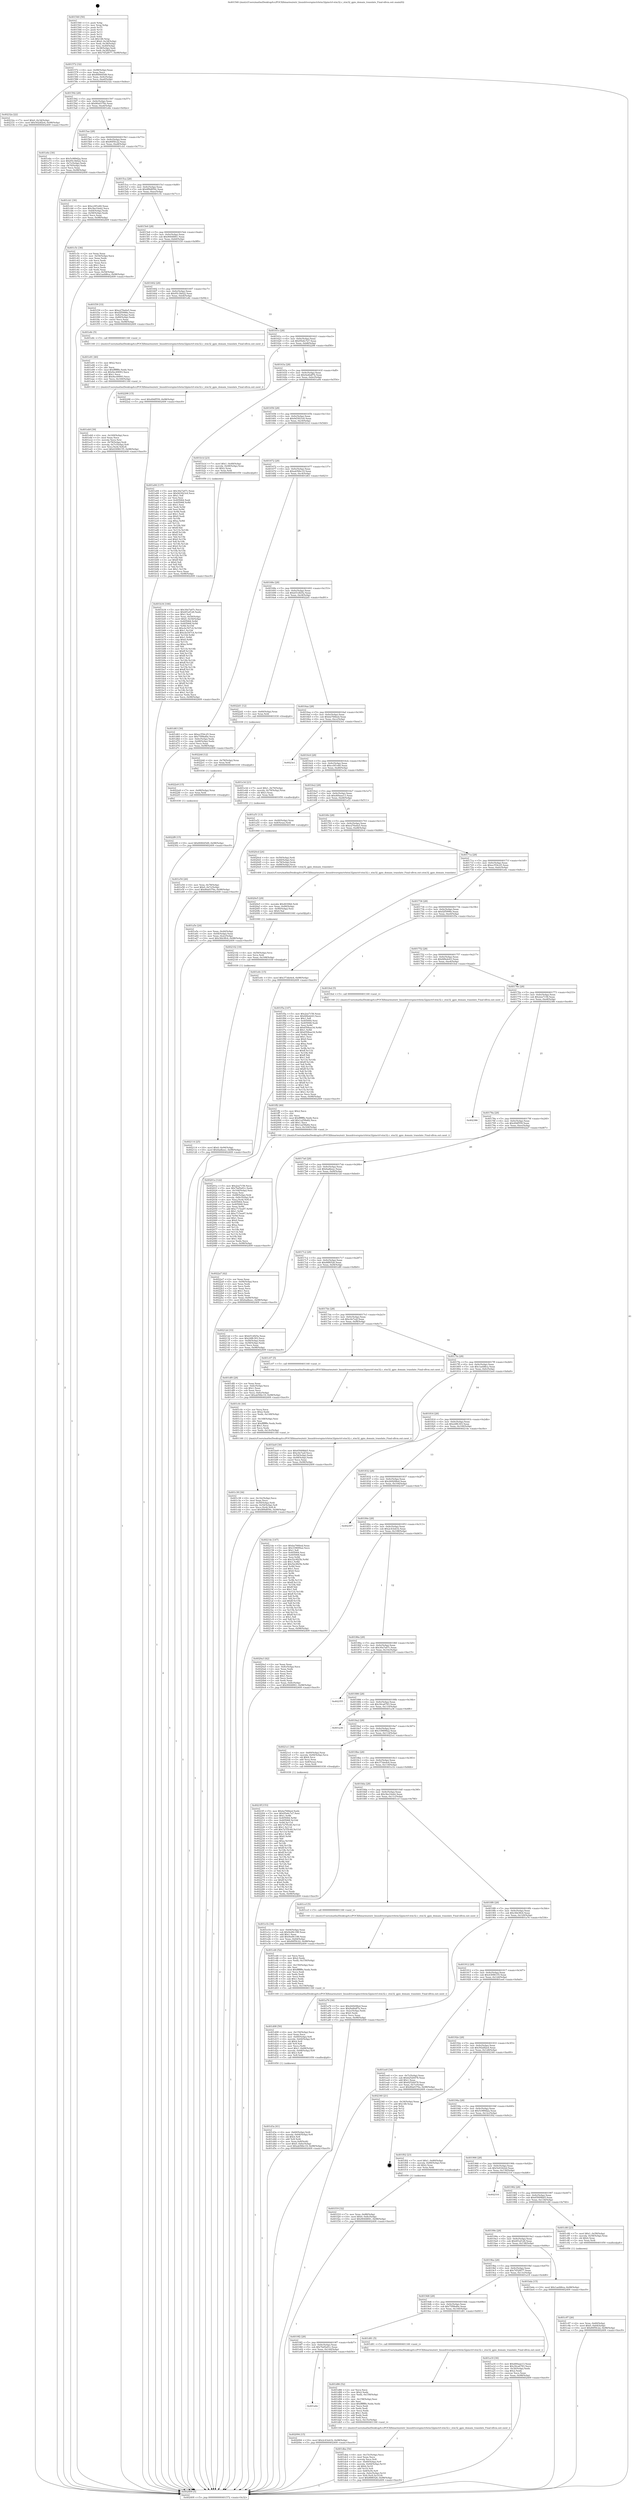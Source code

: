 digraph "0x401540" {
  label = "0x401540 (/mnt/c/Users/mathe/Desktop/tcc/POCII/binaries/extr_linuxdriverspinctrlstm32pinctrl-stm32.c_stm32_gpio_domain_translate_Final-ollvm.out::main(0))"
  labelloc = "t"
  node[shape=record]

  Entry [label="",width=0.3,height=0.3,shape=circle,fillcolor=black,style=filled]
  "0x401572" [label="{
     0x401572 [32]\l
     | [instrs]\l
     &nbsp;&nbsp;0x401572 \<+6\>: mov -0x98(%rbp),%eax\l
     &nbsp;&nbsp;0x401578 \<+2\>: mov %eax,%ecx\l
     &nbsp;&nbsp;0x40157a \<+6\>: sub $0x808445d9,%ecx\l
     &nbsp;&nbsp;0x401580 \<+6\>: mov %eax,-0x9c(%rbp)\l
     &nbsp;&nbsp;0x401586 \<+6\>: mov %ecx,-0xa0(%rbp)\l
     &nbsp;&nbsp;0x40158c \<+6\>: je 000000000040232a \<main+0xdea\>\l
  }"]
  "0x40232a" [label="{
     0x40232a [22]\l
     | [instrs]\l
     &nbsp;&nbsp;0x40232a \<+7\>: movl $0x0,-0x34(%rbp)\l
     &nbsp;&nbsp;0x402331 \<+10\>: movl $0x502df2e4,-0x98(%rbp)\l
     &nbsp;&nbsp;0x40233b \<+5\>: jmp 0000000000402409 \<main+0xec9\>\l
  }"]
  "0x401592" [label="{
     0x401592 [28]\l
     | [instrs]\l
     &nbsp;&nbsp;0x401592 \<+5\>: jmp 0000000000401597 \<main+0x57\>\l
     &nbsp;&nbsp;0x401597 \<+6\>: mov -0x9c(%rbp),%eax\l
     &nbsp;&nbsp;0x40159d \<+5\>: sub $0x80a0376e,%eax\l
     &nbsp;&nbsp;0x4015a2 \<+6\>: mov %eax,-0xa4(%rbp)\l
     &nbsp;&nbsp;0x4015a8 \<+6\>: je 0000000000401e6e \<main+0x92e\>\l
  }"]
  Exit [label="",width=0.3,height=0.3,shape=circle,fillcolor=black,style=filled,peripheries=2]
  "0x401e6e" [label="{
     0x401e6e [30]\l
     | [instrs]\l
     &nbsp;&nbsp;0x401e6e \<+5\>: mov $0x5c989d2a,%eax\l
     &nbsp;&nbsp;0x401e73 \<+5\>: mov $0x95c3b622,%ecx\l
     &nbsp;&nbsp;0x401e78 \<+3\>: mov -0x7c(%rbp),%edx\l
     &nbsp;&nbsp;0x401e7b \<+3\>: cmp -0x70(%rbp),%edx\l
     &nbsp;&nbsp;0x401e7e \<+3\>: cmovl %ecx,%eax\l
     &nbsp;&nbsp;0x401e81 \<+6\>: mov %eax,-0x98(%rbp)\l
     &nbsp;&nbsp;0x401e87 \<+5\>: jmp 0000000000402409 \<main+0xec9\>\l
  }"]
  "0x4015ae" [label="{
     0x4015ae [28]\l
     | [instrs]\l
     &nbsp;&nbsp;0x4015ae \<+5\>: jmp 00000000004015b3 \<main+0x73\>\l
     &nbsp;&nbsp;0x4015b3 \<+6\>: mov -0x9c(%rbp),%eax\l
     &nbsp;&nbsp;0x4015b9 \<+5\>: sub $0x80f5fc22,%eax\l
     &nbsp;&nbsp;0x4015be \<+6\>: mov %eax,-0xa8(%rbp)\l
     &nbsp;&nbsp;0x4015c4 \<+6\>: je 0000000000401cb1 \<main+0x771\>\l
  }"]
  "0x4022f8" [label="{
     0x4022f8 [15]\l
     | [instrs]\l
     &nbsp;&nbsp;0x4022f8 \<+10\>: movl $0x808445d9,-0x98(%rbp)\l
     &nbsp;&nbsp;0x402302 \<+5\>: jmp 0000000000402409 \<main+0xec9\>\l
  }"]
  "0x401cb1" [label="{
     0x401cb1 [30]\l
     | [instrs]\l
     &nbsp;&nbsp;0x401cb1 \<+5\>: mov $0xcc0f1e60,%eax\l
     &nbsp;&nbsp;0x401cb6 \<+5\>: mov $0x3be10eb2,%ecx\l
     &nbsp;&nbsp;0x401cbb \<+3\>: mov -0x64(%rbp),%edx\l
     &nbsp;&nbsp;0x401cbe \<+3\>: cmp -0x58(%rbp),%edx\l
     &nbsp;&nbsp;0x401cc1 \<+3\>: cmovl %ecx,%eax\l
     &nbsp;&nbsp;0x401cc4 \<+6\>: mov %eax,-0x98(%rbp)\l
     &nbsp;&nbsp;0x401cca \<+5\>: jmp 0000000000402409 \<main+0xec9\>\l
  }"]
  "0x4015ca" [label="{
     0x4015ca [28]\l
     | [instrs]\l
     &nbsp;&nbsp;0x4015ca \<+5\>: jmp 00000000004015cf \<main+0x8f\>\l
     &nbsp;&nbsp;0x4015cf \<+6\>: mov -0x9c(%rbp),%eax\l
     &nbsp;&nbsp;0x4015d5 \<+5\>: sub $0x8f9d859c,%eax\l
     &nbsp;&nbsp;0x4015da \<+6\>: mov %eax,-0xac(%rbp)\l
     &nbsp;&nbsp;0x4015e0 \<+6\>: je 0000000000401c5c \<main+0x71c\>\l
  }"]
  "0x4022e9" [label="{
     0x4022e9 [15]\l
     | [instrs]\l
     &nbsp;&nbsp;0x4022e9 \<+7\>: mov -0x88(%rbp),%rax\l
     &nbsp;&nbsp;0x4022f0 \<+3\>: mov %rax,%rdi\l
     &nbsp;&nbsp;0x4022f3 \<+5\>: call 0000000000401030 \<free@plt\>\l
     | [calls]\l
     &nbsp;&nbsp;0x401030 \{1\} (unknown)\l
  }"]
  "0x401c5c" [label="{
     0x401c5c [36]\l
     | [instrs]\l
     &nbsp;&nbsp;0x401c5c \<+2\>: xor %eax,%eax\l
     &nbsp;&nbsp;0x401c5e \<+3\>: mov -0x54(%rbp),%ecx\l
     &nbsp;&nbsp;0x401c61 \<+2\>: mov %eax,%edx\l
     &nbsp;&nbsp;0x401c63 \<+2\>: sub %ecx,%edx\l
     &nbsp;&nbsp;0x401c65 \<+2\>: mov %eax,%ecx\l
     &nbsp;&nbsp;0x401c67 \<+3\>: sub $0x1,%ecx\l
     &nbsp;&nbsp;0x401c6a \<+2\>: add %ecx,%edx\l
     &nbsp;&nbsp;0x401c6c \<+2\>: sub %edx,%eax\l
     &nbsp;&nbsp;0x401c6e \<+3\>: mov %eax,-0x54(%rbp)\l
     &nbsp;&nbsp;0x401c71 \<+10\>: movl $0x1aefd6ca,-0x98(%rbp)\l
     &nbsp;&nbsp;0x401c7b \<+5\>: jmp 0000000000402409 \<main+0xec9\>\l
  }"]
  "0x4015e6" [label="{
     0x4015e6 [28]\l
     | [instrs]\l
     &nbsp;&nbsp;0x4015e6 \<+5\>: jmp 00000000004015eb \<main+0xab\>\l
     &nbsp;&nbsp;0x4015eb \<+6\>: mov -0x9c(%rbp),%eax\l
     &nbsp;&nbsp;0x4015f1 \<+5\>: sub $0x90448f41,%eax\l
     &nbsp;&nbsp;0x4015f6 \<+6\>: mov %eax,-0xb0(%rbp)\l
     &nbsp;&nbsp;0x4015fc \<+6\>: je 0000000000401f39 \<main+0x9f9\>\l
  }"]
  "0x4022dd" [label="{
     0x4022dd [12]\l
     | [instrs]\l
     &nbsp;&nbsp;0x4022dd \<+4\>: mov -0x78(%rbp),%rax\l
     &nbsp;&nbsp;0x4022e1 \<+3\>: mov %rax,%rdi\l
     &nbsp;&nbsp;0x4022e4 \<+5\>: call 0000000000401030 \<free@plt\>\l
     | [calls]\l
     &nbsp;&nbsp;0x401030 \{1\} (unknown)\l
  }"]
  "0x401f39" [label="{
     0x401f39 [33]\l
     | [instrs]\l
     &nbsp;&nbsp;0x401f39 \<+5\>: mov $0xe276a0a5,%eax\l
     &nbsp;&nbsp;0x401f3e \<+5\>: mov $0xf2f5998e,%ecx\l
     &nbsp;&nbsp;0x401f43 \<+6\>: mov -0x8c(%rbp),%edx\l
     &nbsp;&nbsp;0x401f49 \<+3\>: cmp -0x80(%rbp),%edx\l
     &nbsp;&nbsp;0x401f4c \<+3\>: cmovl %ecx,%eax\l
     &nbsp;&nbsp;0x401f4f \<+6\>: mov %eax,-0x98(%rbp)\l
     &nbsp;&nbsp;0x401f55 \<+5\>: jmp 0000000000402409 \<main+0xec9\>\l
  }"]
  "0x401602" [label="{
     0x401602 [28]\l
     | [instrs]\l
     &nbsp;&nbsp;0x401602 \<+5\>: jmp 0000000000401607 \<main+0xc7\>\l
     &nbsp;&nbsp;0x401607 \<+6\>: mov -0x9c(%rbp),%eax\l
     &nbsp;&nbsp;0x40160d \<+5\>: sub $0x95c3b622,%eax\l
     &nbsp;&nbsp;0x401612 \<+6\>: mov %eax,-0xb4(%rbp)\l
     &nbsp;&nbsp;0x401618 \<+6\>: je 0000000000401e8c \<main+0x94c\>\l
  }"]
  "0x4021ff" [label="{
     0x4021ff [153]\l
     | [instrs]\l
     &nbsp;&nbsp;0x4021ff \<+5\>: mov $0xba766bed,%edx\l
     &nbsp;&nbsp;0x402204 \<+5\>: mov $0x95e6c7a7,%esi\l
     &nbsp;&nbsp;0x402209 \<+3\>: mov $0x1,%r8b\l
     &nbsp;&nbsp;0x40220c \<+8\>: mov 0x405064,%r9d\l
     &nbsp;&nbsp;0x402214 \<+8\>: mov 0x405068,%r10d\l
     &nbsp;&nbsp;0x40221c \<+3\>: mov %r9d,%r11d\l
     &nbsp;&nbsp;0x40221f \<+7\>: sub $0x7a7f5c40,%r11d\l
     &nbsp;&nbsp;0x402226 \<+4\>: sub $0x1,%r11d\l
     &nbsp;&nbsp;0x40222a \<+7\>: add $0x7a7f5c40,%r11d\l
     &nbsp;&nbsp;0x402231 \<+4\>: imul %r11d,%r9d\l
     &nbsp;&nbsp;0x402235 \<+4\>: and $0x1,%r9d\l
     &nbsp;&nbsp;0x402239 \<+4\>: cmp $0x0,%r9d\l
     &nbsp;&nbsp;0x40223d \<+3\>: sete %bl\l
     &nbsp;&nbsp;0x402240 \<+4\>: cmp $0xa,%r10d\l
     &nbsp;&nbsp;0x402244 \<+4\>: setl %r14b\l
     &nbsp;&nbsp;0x402248 \<+3\>: mov %bl,%r15b\l
     &nbsp;&nbsp;0x40224b \<+4\>: xor $0xff,%r15b\l
     &nbsp;&nbsp;0x40224f \<+3\>: mov %r14b,%r12b\l
     &nbsp;&nbsp;0x402252 \<+4\>: xor $0xff,%r12b\l
     &nbsp;&nbsp;0x402256 \<+4\>: xor $0x0,%r8b\l
     &nbsp;&nbsp;0x40225a \<+3\>: mov %r15b,%r13b\l
     &nbsp;&nbsp;0x40225d \<+4\>: and $0x0,%r13b\l
     &nbsp;&nbsp;0x402261 \<+3\>: and %r8b,%bl\l
     &nbsp;&nbsp;0x402264 \<+3\>: mov %r12b,%al\l
     &nbsp;&nbsp;0x402267 \<+2\>: and $0x0,%al\l
     &nbsp;&nbsp;0x402269 \<+3\>: and %r8b,%r14b\l
     &nbsp;&nbsp;0x40226c \<+3\>: or %bl,%r13b\l
     &nbsp;&nbsp;0x40226f \<+3\>: or %r14b,%al\l
     &nbsp;&nbsp;0x402272 \<+3\>: xor %al,%r13b\l
     &nbsp;&nbsp;0x402275 \<+3\>: or %r12b,%r15b\l
     &nbsp;&nbsp;0x402278 \<+4\>: xor $0xff,%r15b\l
     &nbsp;&nbsp;0x40227c \<+4\>: or $0x0,%r8b\l
     &nbsp;&nbsp;0x402280 \<+3\>: and %r8b,%r15b\l
     &nbsp;&nbsp;0x402283 \<+3\>: or %r15b,%r13b\l
     &nbsp;&nbsp;0x402286 \<+4\>: test $0x1,%r13b\l
     &nbsp;&nbsp;0x40228a \<+3\>: cmovne %esi,%edx\l
     &nbsp;&nbsp;0x40228d \<+6\>: mov %edx,-0x98(%rbp)\l
     &nbsp;&nbsp;0x402293 \<+5\>: jmp 0000000000402409 \<main+0xec9\>\l
  }"]
  "0x401e8c" [label="{
     0x401e8c [5]\l
     | [instrs]\l
     &nbsp;&nbsp;0x401e8c \<+5\>: call 0000000000401160 \<next_i\>\l
     | [calls]\l
     &nbsp;&nbsp;0x401160 \{1\} (/mnt/c/Users/mathe/Desktop/tcc/POCII/binaries/extr_linuxdriverspinctrlstm32pinctrl-stm32.c_stm32_gpio_domain_translate_Final-ollvm.out::next_i)\l
  }"]
  "0x40161e" [label="{
     0x40161e [28]\l
     | [instrs]\l
     &nbsp;&nbsp;0x40161e \<+5\>: jmp 0000000000401623 \<main+0xe3\>\l
     &nbsp;&nbsp;0x401623 \<+6\>: mov -0x9c(%rbp),%eax\l
     &nbsp;&nbsp;0x401629 \<+5\>: sub $0x95e6c7a7,%eax\l
     &nbsp;&nbsp;0x40162e \<+6\>: mov %eax,-0xb8(%rbp)\l
     &nbsp;&nbsp;0x401634 \<+6\>: je 0000000000402298 \<main+0xd58\>\l
  }"]
  "0x402114" [label="{
     0x402114 [25]\l
     | [instrs]\l
     &nbsp;&nbsp;0x402114 \<+10\>: movl $0x0,-0x94(%rbp)\l
     &nbsp;&nbsp;0x40211e \<+10\>: movl $0x6adbeec,-0x98(%rbp)\l
     &nbsp;&nbsp;0x402128 \<+5\>: jmp 0000000000402409 \<main+0xec9\>\l
  }"]
  "0x402298" [label="{
     0x402298 [15]\l
     | [instrs]\l
     &nbsp;&nbsp;0x402298 \<+10\>: movl $0x49df559,-0x98(%rbp)\l
     &nbsp;&nbsp;0x4022a2 \<+5\>: jmp 0000000000402409 \<main+0xec9\>\l
  }"]
  "0x40163a" [label="{
     0x40163a [28]\l
     | [instrs]\l
     &nbsp;&nbsp;0x40163a \<+5\>: jmp 000000000040163f \<main+0xff\>\l
     &nbsp;&nbsp;0x40163f \<+6\>: mov -0x9c(%rbp),%eax\l
     &nbsp;&nbsp;0x401645 \<+5\>: sub $0x9a4bdf7b,%eax\l
     &nbsp;&nbsp;0x40164a \<+6\>: mov %eax,-0xbc(%rbp)\l
     &nbsp;&nbsp;0x401650 \<+6\>: je 0000000000401a94 \<main+0x554\>\l
  }"]
  "0x402102" [label="{
     0x402102 [18]\l
     | [instrs]\l
     &nbsp;&nbsp;0x402102 \<+4\>: mov -0x50(%rbp),%rcx\l
     &nbsp;&nbsp;0x402106 \<+3\>: mov %rcx,%rdi\l
     &nbsp;&nbsp;0x402109 \<+6\>: mov %eax,-0x168(%rbp)\l
     &nbsp;&nbsp;0x40210f \<+5\>: call 0000000000401030 \<free@plt\>\l
     | [calls]\l
     &nbsp;&nbsp;0x401030 \{1\} (unknown)\l
  }"]
  "0x401a94" [label="{
     0x401a94 [137]\l
     | [instrs]\l
     &nbsp;&nbsp;0x401a94 \<+5\>: mov $0x30a7a07c,%eax\l
     &nbsp;&nbsp;0x401a99 \<+5\>: mov $0x9d3923c6,%ecx\l
     &nbsp;&nbsp;0x401a9e \<+2\>: mov $0x1,%dl\l
     &nbsp;&nbsp;0x401aa0 \<+2\>: xor %esi,%esi\l
     &nbsp;&nbsp;0x401aa2 \<+7\>: mov 0x405064,%edi\l
     &nbsp;&nbsp;0x401aa9 \<+8\>: mov 0x405068,%r8d\l
     &nbsp;&nbsp;0x401ab1 \<+3\>: sub $0x1,%esi\l
     &nbsp;&nbsp;0x401ab4 \<+3\>: mov %edi,%r9d\l
     &nbsp;&nbsp;0x401ab7 \<+3\>: add %esi,%r9d\l
     &nbsp;&nbsp;0x401aba \<+4\>: imul %r9d,%edi\l
     &nbsp;&nbsp;0x401abe \<+3\>: and $0x1,%edi\l
     &nbsp;&nbsp;0x401ac1 \<+3\>: cmp $0x0,%edi\l
     &nbsp;&nbsp;0x401ac4 \<+4\>: sete %r10b\l
     &nbsp;&nbsp;0x401ac8 \<+4\>: cmp $0xa,%r8d\l
     &nbsp;&nbsp;0x401acc \<+4\>: setl %r11b\l
     &nbsp;&nbsp;0x401ad0 \<+3\>: mov %r10b,%bl\l
     &nbsp;&nbsp;0x401ad3 \<+3\>: xor $0xff,%bl\l
     &nbsp;&nbsp;0x401ad6 \<+3\>: mov %r11b,%r14b\l
     &nbsp;&nbsp;0x401ad9 \<+4\>: xor $0xff,%r14b\l
     &nbsp;&nbsp;0x401add \<+3\>: xor $0x0,%dl\l
     &nbsp;&nbsp;0x401ae0 \<+3\>: mov %bl,%r15b\l
     &nbsp;&nbsp;0x401ae3 \<+4\>: and $0x0,%r15b\l
     &nbsp;&nbsp;0x401ae7 \<+3\>: and %dl,%r10b\l
     &nbsp;&nbsp;0x401aea \<+3\>: mov %r14b,%r12b\l
     &nbsp;&nbsp;0x401aed \<+4\>: and $0x0,%r12b\l
     &nbsp;&nbsp;0x401af1 \<+3\>: and %dl,%r11b\l
     &nbsp;&nbsp;0x401af4 \<+3\>: or %r10b,%r15b\l
     &nbsp;&nbsp;0x401af7 \<+3\>: or %r11b,%r12b\l
     &nbsp;&nbsp;0x401afa \<+3\>: xor %r12b,%r15b\l
     &nbsp;&nbsp;0x401afd \<+3\>: or %r14b,%bl\l
     &nbsp;&nbsp;0x401b00 \<+3\>: xor $0xff,%bl\l
     &nbsp;&nbsp;0x401b03 \<+3\>: or $0x0,%dl\l
     &nbsp;&nbsp;0x401b06 \<+2\>: and %dl,%bl\l
     &nbsp;&nbsp;0x401b08 \<+3\>: or %bl,%r15b\l
     &nbsp;&nbsp;0x401b0b \<+4\>: test $0x1,%r15b\l
     &nbsp;&nbsp;0x401b0f \<+3\>: cmovne %ecx,%eax\l
     &nbsp;&nbsp;0x401b12 \<+6\>: mov %eax,-0x98(%rbp)\l
     &nbsp;&nbsp;0x401b18 \<+5\>: jmp 0000000000402409 \<main+0xec9\>\l
  }"]
  "0x401656" [label="{
     0x401656 [28]\l
     | [instrs]\l
     &nbsp;&nbsp;0x401656 \<+5\>: jmp 000000000040165b \<main+0x11b\>\l
     &nbsp;&nbsp;0x40165b \<+6\>: mov -0x9c(%rbp),%eax\l
     &nbsp;&nbsp;0x401661 \<+5\>: sub $0x9d3923c6,%eax\l
     &nbsp;&nbsp;0x401666 \<+6\>: mov %eax,-0xc0(%rbp)\l
     &nbsp;&nbsp;0x40166c \<+6\>: je 0000000000401b1d \<main+0x5dd\>\l
  }"]
  "0x4020e5" [label="{
     0x4020e5 [29]\l
     | [instrs]\l
     &nbsp;&nbsp;0x4020e5 \<+10\>: movabs $0x4030b6,%rdi\l
     &nbsp;&nbsp;0x4020ef \<+6\>: mov %eax,-0x90(%rbp)\l
     &nbsp;&nbsp;0x4020f5 \<+6\>: mov -0x90(%rbp),%esi\l
     &nbsp;&nbsp;0x4020fb \<+2\>: mov $0x0,%al\l
     &nbsp;&nbsp;0x4020fd \<+5\>: call 0000000000401040 \<printf@plt\>\l
     | [calls]\l
     &nbsp;&nbsp;0x401040 \{1\} (unknown)\l
  }"]
  "0x401b1d" [label="{
     0x401b1d [23]\l
     | [instrs]\l
     &nbsp;&nbsp;0x401b1d \<+7\>: movl $0x1,-0x48(%rbp)\l
     &nbsp;&nbsp;0x401b24 \<+4\>: movslq -0x48(%rbp),%rax\l
     &nbsp;&nbsp;0x401b28 \<+4\>: shl $0x2,%rax\l
     &nbsp;&nbsp;0x401b2c \<+3\>: mov %rax,%rdi\l
     &nbsp;&nbsp;0x401b2f \<+5\>: call 0000000000401050 \<malloc@plt\>\l
     | [calls]\l
     &nbsp;&nbsp;0x401050 \{1\} (unknown)\l
  }"]
  "0x401672" [label="{
     0x401672 [28]\l
     | [instrs]\l
     &nbsp;&nbsp;0x401672 \<+5\>: jmp 0000000000401677 \<main+0x137\>\l
     &nbsp;&nbsp;0x401677 \<+6\>: mov -0x9c(%rbp),%eax\l
     &nbsp;&nbsp;0x40167d \<+5\>: sub $0xab56bc19,%eax\l
     &nbsp;&nbsp;0x401682 \<+6\>: mov %eax,-0xc4(%rbp)\l
     &nbsp;&nbsp;0x401688 \<+6\>: je 0000000000401d63 \<main+0x823\>\l
  }"]
  "0x401a0e" [label="{
     0x401a0e\l
  }", style=dashed]
  "0x401d63" [label="{
     0x401d63 [30]\l
     | [instrs]\l
     &nbsp;&nbsp;0x401d63 \<+5\>: mov $0xec554c25,%eax\l
     &nbsp;&nbsp;0x401d68 \<+5\>: mov $0x75f9bd0e,%ecx\l
     &nbsp;&nbsp;0x401d6d \<+3\>: mov -0x6c(%rbp),%edx\l
     &nbsp;&nbsp;0x401d70 \<+3\>: cmp -0x68(%rbp),%edx\l
     &nbsp;&nbsp;0x401d73 \<+3\>: cmovl %ecx,%eax\l
     &nbsp;&nbsp;0x401d76 \<+6\>: mov %eax,-0x98(%rbp)\l
     &nbsp;&nbsp;0x401d7c \<+5\>: jmp 0000000000402409 \<main+0xec9\>\l
  }"]
  "0x40168e" [label="{
     0x40168e [28]\l
     | [instrs]\l
     &nbsp;&nbsp;0x40168e \<+5\>: jmp 0000000000401693 \<main+0x153\>\l
     &nbsp;&nbsp;0x401693 \<+6\>: mov -0x9c(%rbp),%eax\l
     &nbsp;&nbsp;0x401699 \<+5\>: sub $0xb51df25a,%eax\l
     &nbsp;&nbsp;0x40169e \<+6\>: mov %eax,-0xc8(%rbp)\l
     &nbsp;&nbsp;0x4016a4 \<+6\>: je 00000000004022d1 \<main+0xd91\>\l
  }"]
  "0x402094" [label="{
     0x402094 [15]\l
     | [instrs]\l
     &nbsp;&nbsp;0x402094 \<+10\>: movl $0x2c43eb1b,-0x98(%rbp)\l
     &nbsp;&nbsp;0x40209e \<+5\>: jmp 0000000000402409 \<main+0xec9\>\l
  }"]
  "0x4022d1" [label="{
     0x4022d1 [12]\l
     | [instrs]\l
     &nbsp;&nbsp;0x4022d1 \<+4\>: mov -0x60(%rbp),%rax\l
     &nbsp;&nbsp;0x4022d5 \<+3\>: mov %rax,%rdi\l
     &nbsp;&nbsp;0x4022d8 \<+5\>: call 0000000000401030 \<free@plt\>\l
     | [calls]\l
     &nbsp;&nbsp;0x401030 \{1\} (unknown)\l
  }"]
  "0x4016aa" [label="{
     0x4016aa [28]\l
     | [instrs]\l
     &nbsp;&nbsp;0x4016aa \<+5\>: jmp 00000000004016af \<main+0x16f\>\l
     &nbsp;&nbsp;0x4016af \<+6\>: mov -0x9c(%rbp),%eax\l
     &nbsp;&nbsp;0x4016b5 \<+5\>: sub $0xba766bed,%eax\l
     &nbsp;&nbsp;0x4016ba \<+6\>: mov %eax,-0xcc(%rbp)\l
     &nbsp;&nbsp;0x4016c0 \<+6\>: je 00000000004023e1 \<main+0xea1\>\l
  }"]
  "0x40201a" [label="{
     0x40201a [122]\l
     | [instrs]\l
     &nbsp;&nbsp;0x40201a \<+5\>: mov $0x2ea7158,%ecx\l
     &nbsp;&nbsp;0x40201f \<+5\>: mov $0x7bd5a91c,%edx\l
     &nbsp;&nbsp;0x402024 \<+6\>: mov -0x164(%rbp),%esi\l
     &nbsp;&nbsp;0x40202a \<+3\>: imul %eax,%esi\l
     &nbsp;&nbsp;0x40202d \<+7\>: mov -0x88(%rbp),%rdi\l
     &nbsp;&nbsp;0x402034 \<+7\>: movslq -0x8c(%rbp),%r8\l
     &nbsp;&nbsp;0x40203b \<+4\>: mov %esi,(%rdi,%r8,4)\l
     &nbsp;&nbsp;0x40203f \<+7\>: mov 0x405064,%eax\l
     &nbsp;&nbsp;0x402046 \<+7\>: mov 0x405068,%esi\l
     &nbsp;&nbsp;0x40204d \<+3\>: mov %eax,%r9d\l
     &nbsp;&nbsp;0x402050 \<+7\>: add $0xc715ea97,%r9d\l
     &nbsp;&nbsp;0x402057 \<+4\>: sub $0x1,%r9d\l
     &nbsp;&nbsp;0x40205b \<+7\>: sub $0xc715ea97,%r9d\l
     &nbsp;&nbsp;0x402062 \<+4\>: imul %r9d,%eax\l
     &nbsp;&nbsp;0x402066 \<+3\>: and $0x1,%eax\l
     &nbsp;&nbsp;0x402069 \<+3\>: cmp $0x0,%eax\l
     &nbsp;&nbsp;0x40206c \<+4\>: sete %r10b\l
     &nbsp;&nbsp;0x402070 \<+3\>: cmp $0xa,%esi\l
     &nbsp;&nbsp;0x402073 \<+4\>: setl %r11b\l
     &nbsp;&nbsp;0x402077 \<+3\>: mov %r10b,%bl\l
     &nbsp;&nbsp;0x40207a \<+3\>: and %r11b,%bl\l
     &nbsp;&nbsp;0x40207d \<+3\>: xor %r11b,%r10b\l
     &nbsp;&nbsp;0x402080 \<+3\>: or %r10b,%bl\l
     &nbsp;&nbsp;0x402083 \<+3\>: test $0x1,%bl\l
     &nbsp;&nbsp;0x402086 \<+3\>: cmovne %edx,%ecx\l
     &nbsp;&nbsp;0x402089 \<+6\>: mov %ecx,-0x98(%rbp)\l
     &nbsp;&nbsp;0x40208f \<+5\>: jmp 0000000000402409 \<main+0xec9\>\l
  }"]
  "0x4023e1" [label="{
     0x4023e1\l
  }", style=dashed]
  "0x4016c6" [label="{
     0x4016c6 [28]\l
     | [instrs]\l
     &nbsp;&nbsp;0x4016c6 \<+5\>: jmp 00000000004016cb \<main+0x18b\>\l
     &nbsp;&nbsp;0x4016cb \<+6\>: mov -0x9c(%rbp),%eax\l
     &nbsp;&nbsp;0x4016d1 \<+5\>: sub $0xcc0f1e60,%eax\l
     &nbsp;&nbsp;0x4016d6 \<+6\>: mov %eax,-0xd0(%rbp)\l
     &nbsp;&nbsp;0x4016dc \<+6\>: je 0000000000401e3d \<main+0x8fd\>\l
  }"]
  "0x401ff2" [label="{
     0x401ff2 [40]\l
     | [instrs]\l
     &nbsp;&nbsp;0x401ff2 \<+5\>: mov $0x2,%ecx\l
     &nbsp;&nbsp;0x401ff7 \<+1\>: cltd\l
     &nbsp;&nbsp;0x401ff8 \<+2\>: idiv %ecx\l
     &nbsp;&nbsp;0x401ffa \<+6\>: imul $0xfffffffe,%edx,%ecx\l
     &nbsp;&nbsp;0x402000 \<+6\>: add $0x1a258a82,%ecx\l
     &nbsp;&nbsp;0x402006 \<+3\>: add $0x1,%ecx\l
     &nbsp;&nbsp;0x402009 \<+6\>: sub $0x1a258a82,%ecx\l
     &nbsp;&nbsp;0x40200f \<+6\>: mov %ecx,-0x164(%rbp)\l
     &nbsp;&nbsp;0x402015 \<+5\>: call 0000000000401160 \<next_i\>\l
     | [calls]\l
     &nbsp;&nbsp;0x401160 \{1\} (/mnt/c/Users/mathe/Desktop/tcc/POCII/binaries/extr_linuxdriverspinctrlstm32pinctrl-stm32.c_stm32_gpio_domain_translate_Final-ollvm.out::next_i)\l
  }"]
  "0x401e3d" [label="{
     0x401e3d [23]\l
     | [instrs]\l
     &nbsp;&nbsp;0x401e3d \<+7\>: movl $0x1,-0x70(%rbp)\l
     &nbsp;&nbsp;0x401e44 \<+4\>: movslq -0x70(%rbp),%rax\l
     &nbsp;&nbsp;0x401e48 \<+4\>: shl $0x3,%rax\l
     &nbsp;&nbsp;0x401e4c \<+3\>: mov %rax,%rdi\l
     &nbsp;&nbsp;0x401e4f \<+5\>: call 0000000000401050 \<malloc@plt\>\l
     | [calls]\l
     &nbsp;&nbsp;0x401050 \{1\} (unknown)\l
  }"]
  "0x4016e2" [label="{
     0x4016e2 [28]\l
     | [instrs]\l
     &nbsp;&nbsp;0x4016e2 \<+5\>: jmp 00000000004016e7 \<main+0x1a7\>\l
     &nbsp;&nbsp;0x4016e7 \<+6\>: mov -0x9c(%rbp),%eax\l
     &nbsp;&nbsp;0x4016ed \<+5\>: sub $0xd00aae13,%eax\l
     &nbsp;&nbsp;0x4016f2 \<+6\>: mov %eax,-0xd4(%rbp)\l
     &nbsp;&nbsp;0x4016f8 \<+6\>: je 0000000000401a51 \<main+0x511\>\l
  }"]
  "0x401f19" [label="{
     0x401f19 [32]\l
     | [instrs]\l
     &nbsp;&nbsp;0x401f19 \<+7\>: mov %rax,-0x88(%rbp)\l
     &nbsp;&nbsp;0x401f20 \<+10\>: movl $0x0,-0x8c(%rbp)\l
     &nbsp;&nbsp;0x401f2a \<+10\>: movl $0x90448f41,-0x98(%rbp)\l
     &nbsp;&nbsp;0x401f34 \<+5\>: jmp 0000000000402409 \<main+0xec9\>\l
  }"]
  "0x401a51" [label="{
     0x401a51 [13]\l
     | [instrs]\l
     &nbsp;&nbsp;0x401a51 \<+4\>: mov -0x40(%rbp),%rax\l
     &nbsp;&nbsp;0x401a55 \<+4\>: mov 0x8(%rax),%rdi\l
     &nbsp;&nbsp;0x401a59 \<+5\>: call 0000000000401060 \<atoi@plt\>\l
     | [calls]\l
     &nbsp;&nbsp;0x401060 \{1\} (unknown)\l
  }"]
  "0x4016fe" [label="{
     0x4016fe [28]\l
     | [instrs]\l
     &nbsp;&nbsp;0x4016fe \<+5\>: jmp 0000000000401703 \<main+0x1c3\>\l
     &nbsp;&nbsp;0x401703 \<+6\>: mov -0x9c(%rbp),%eax\l
     &nbsp;&nbsp;0x401709 \<+5\>: sub $0xe276a0a5,%eax\l
     &nbsp;&nbsp;0x40170e \<+6\>: mov %eax,-0xd8(%rbp)\l
     &nbsp;&nbsp;0x401714 \<+6\>: je 00000000004020cd \<main+0xb8d\>\l
  }"]
  "0x401eb9" [label="{
     0x401eb9 [39]\l
     | [instrs]\l
     &nbsp;&nbsp;0x401eb9 \<+6\>: mov -0x160(%rbp),%ecx\l
     &nbsp;&nbsp;0x401ebf \<+3\>: imul %eax,%ecx\l
     &nbsp;&nbsp;0x401ec2 \<+3\>: movslq %ecx,%rsi\l
     &nbsp;&nbsp;0x401ec5 \<+4\>: mov -0x78(%rbp),%rdi\l
     &nbsp;&nbsp;0x401ec9 \<+4\>: movslq -0x7c(%rbp),%r8\l
     &nbsp;&nbsp;0x401ecd \<+4\>: mov %rsi,(%rdi,%r8,8)\l
     &nbsp;&nbsp;0x401ed1 \<+10\>: movl $0x43096155,-0x98(%rbp)\l
     &nbsp;&nbsp;0x401edb \<+5\>: jmp 0000000000402409 \<main+0xec9\>\l
  }"]
  "0x4020cd" [label="{
     0x4020cd [24]\l
     | [instrs]\l
     &nbsp;&nbsp;0x4020cd \<+4\>: mov -0x50(%rbp),%rdi\l
     &nbsp;&nbsp;0x4020d1 \<+4\>: mov -0x60(%rbp),%rsi\l
     &nbsp;&nbsp;0x4020d5 \<+4\>: mov -0x78(%rbp),%rdx\l
     &nbsp;&nbsp;0x4020d9 \<+7\>: mov -0x88(%rbp),%rcx\l
     &nbsp;&nbsp;0x4020e0 \<+5\>: call 0000000000401400 \<stm32_gpio_domain_translate\>\l
     | [calls]\l
     &nbsp;&nbsp;0x401400 \{1\} (/mnt/c/Users/mathe/Desktop/tcc/POCII/binaries/extr_linuxdriverspinctrlstm32pinctrl-stm32.c_stm32_gpio_domain_translate_Final-ollvm.out::stm32_gpio_domain_translate)\l
  }"]
  "0x40171a" [label="{
     0x40171a [28]\l
     | [instrs]\l
     &nbsp;&nbsp;0x40171a \<+5\>: jmp 000000000040171f \<main+0x1df\>\l
     &nbsp;&nbsp;0x40171f \<+6\>: mov -0x9c(%rbp),%eax\l
     &nbsp;&nbsp;0x401725 \<+5\>: sub $0xec554c25,%eax\l
     &nbsp;&nbsp;0x40172a \<+6\>: mov %eax,-0xdc(%rbp)\l
     &nbsp;&nbsp;0x401730 \<+6\>: je 0000000000401e0c \<main+0x8cc\>\l
  }"]
  "0x401e91" [label="{
     0x401e91 [40]\l
     | [instrs]\l
     &nbsp;&nbsp;0x401e91 \<+5\>: mov $0x2,%ecx\l
     &nbsp;&nbsp;0x401e96 \<+1\>: cltd\l
     &nbsp;&nbsp;0x401e97 \<+2\>: idiv %ecx\l
     &nbsp;&nbsp;0x401e99 \<+6\>: imul $0xfffffffe,%edx,%ecx\l
     &nbsp;&nbsp;0x401e9f \<+6\>: sub $0x9ec49093,%ecx\l
     &nbsp;&nbsp;0x401ea5 \<+3\>: add $0x1,%ecx\l
     &nbsp;&nbsp;0x401ea8 \<+6\>: add $0x9ec49093,%ecx\l
     &nbsp;&nbsp;0x401eae \<+6\>: mov %ecx,-0x160(%rbp)\l
     &nbsp;&nbsp;0x401eb4 \<+5\>: call 0000000000401160 \<next_i\>\l
     | [calls]\l
     &nbsp;&nbsp;0x401160 \{1\} (/mnt/c/Users/mathe/Desktop/tcc/POCII/binaries/extr_linuxdriverspinctrlstm32pinctrl-stm32.c_stm32_gpio_domain_translate_Final-ollvm.out::next_i)\l
  }"]
  "0x401e0c" [label="{
     0x401e0c [15]\l
     | [instrs]\l
     &nbsp;&nbsp;0x401e0c \<+10\>: movl $0x373de4e4,-0x98(%rbp)\l
     &nbsp;&nbsp;0x401e16 \<+5\>: jmp 0000000000402409 \<main+0xec9\>\l
  }"]
  "0x401736" [label="{
     0x401736 [28]\l
     | [instrs]\l
     &nbsp;&nbsp;0x401736 \<+5\>: jmp 000000000040173b \<main+0x1fb\>\l
     &nbsp;&nbsp;0x40173b \<+6\>: mov -0x9c(%rbp),%eax\l
     &nbsp;&nbsp;0x401741 \<+5\>: sub $0xf2f5998e,%eax\l
     &nbsp;&nbsp;0x401746 \<+6\>: mov %eax,-0xe0(%rbp)\l
     &nbsp;&nbsp;0x40174c \<+6\>: je 0000000000401f5a \<main+0xa1a\>\l
  }"]
  "0x401e54" [label="{
     0x401e54 [26]\l
     | [instrs]\l
     &nbsp;&nbsp;0x401e54 \<+4\>: mov %rax,-0x78(%rbp)\l
     &nbsp;&nbsp;0x401e58 \<+7\>: movl $0x0,-0x7c(%rbp)\l
     &nbsp;&nbsp;0x401e5f \<+10\>: movl $0x80a0376e,-0x98(%rbp)\l
     &nbsp;&nbsp;0x401e69 \<+5\>: jmp 0000000000402409 \<main+0xec9\>\l
  }"]
  "0x401f5a" [label="{
     0x401f5a [147]\l
     | [instrs]\l
     &nbsp;&nbsp;0x401f5a \<+5\>: mov $0x2ea7158,%eax\l
     &nbsp;&nbsp;0x401f5f \<+5\>: mov $0xfd9edc63,%ecx\l
     &nbsp;&nbsp;0x401f64 \<+2\>: mov $0x1,%dl\l
     &nbsp;&nbsp;0x401f66 \<+7\>: mov 0x405064,%esi\l
     &nbsp;&nbsp;0x401f6d \<+7\>: mov 0x405068,%edi\l
     &nbsp;&nbsp;0x401f74 \<+3\>: mov %esi,%r8d\l
     &nbsp;&nbsp;0x401f77 \<+7\>: sub $0x650bae34,%r8d\l
     &nbsp;&nbsp;0x401f7e \<+4\>: sub $0x1,%r8d\l
     &nbsp;&nbsp;0x401f82 \<+7\>: add $0x650bae34,%r8d\l
     &nbsp;&nbsp;0x401f89 \<+4\>: imul %r8d,%esi\l
     &nbsp;&nbsp;0x401f8d \<+3\>: and $0x1,%esi\l
     &nbsp;&nbsp;0x401f90 \<+3\>: cmp $0x0,%esi\l
     &nbsp;&nbsp;0x401f93 \<+4\>: sete %r9b\l
     &nbsp;&nbsp;0x401f97 \<+3\>: cmp $0xa,%edi\l
     &nbsp;&nbsp;0x401f9a \<+4\>: setl %r10b\l
     &nbsp;&nbsp;0x401f9e \<+3\>: mov %r9b,%r11b\l
     &nbsp;&nbsp;0x401fa1 \<+4\>: xor $0xff,%r11b\l
     &nbsp;&nbsp;0x401fa5 \<+3\>: mov %r10b,%bl\l
     &nbsp;&nbsp;0x401fa8 \<+3\>: xor $0xff,%bl\l
     &nbsp;&nbsp;0x401fab \<+3\>: xor $0x1,%dl\l
     &nbsp;&nbsp;0x401fae \<+3\>: mov %r11b,%r14b\l
     &nbsp;&nbsp;0x401fb1 \<+4\>: and $0xff,%r14b\l
     &nbsp;&nbsp;0x401fb5 \<+3\>: and %dl,%r9b\l
     &nbsp;&nbsp;0x401fb8 \<+3\>: mov %bl,%r15b\l
     &nbsp;&nbsp;0x401fbb \<+4\>: and $0xff,%r15b\l
     &nbsp;&nbsp;0x401fbf \<+3\>: and %dl,%r10b\l
     &nbsp;&nbsp;0x401fc2 \<+3\>: or %r9b,%r14b\l
     &nbsp;&nbsp;0x401fc5 \<+3\>: or %r10b,%r15b\l
     &nbsp;&nbsp;0x401fc8 \<+3\>: xor %r15b,%r14b\l
     &nbsp;&nbsp;0x401fcb \<+3\>: or %bl,%r11b\l
     &nbsp;&nbsp;0x401fce \<+4\>: xor $0xff,%r11b\l
     &nbsp;&nbsp;0x401fd2 \<+3\>: or $0x1,%dl\l
     &nbsp;&nbsp;0x401fd5 \<+3\>: and %dl,%r11b\l
     &nbsp;&nbsp;0x401fd8 \<+3\>: or %r11b,%r14b\l
     &nbsp;&nbsp;0x401fdb \<+4\>: test $0x1,%r14b\l
     &nbsp;&nbsp;0x401fdf \<+3\>: cmovne %ecx,%eax\l
     &nbsp;&nbsp;0x401fe2 \<+6\>: mov %eax,-0x98(%rbp)\l
     &nbsp;&nbsp;0x401fe8 \<+5\>: jmp 0000000000402409 \<main+0xec9\>\l
  }"]
  "0x401752" [label="{
     0x401752 [28]\l
     | [instrs]\l
     &nbsp;&nbsp;0x401752 \<+5\>: jmp 0000000000401757 \<main+0x217\>\l
     &nbsp;&nbsp;0x401757 \<+6\>: mov -0x9c(%rbp),%eax\l
     &nbsp;&nbsp;0x40175d \<+5\>: sub $0xfd9edc63,%eax\l
     &nbsp;&nbsp;0x401762 \<+6\>: mov %eax,-0xe4(%rbp)\l
     &nbsp;&nbsp;0x401768 \<+6\>: je 0000000000401fed \<main+0xaad\>\l
  }"]
  "0x401dba" [label="{
     0x401dba [54]\l
     | [instrs]\l
     &nbsp;&nbsp;0x401dba \<+6\>: mov -0x15c(%rbp),%ecx\l
     &nbsp;&nbsp;0x401dc0 \<+3\>: imul %eax,%ecx\l
     &nbsp;&nbsp;0x401dc3 \<+3\>: movslq %ecx,%r8\l
     &nbsp;&nbsp;0x401dc6 \<+4\>: mov -0x60(%rbp),%r9\l
     &nbsp;&nbsp;0x401dca \<+4\>: movslq -0x64(%rbp),%r10\l
     &nbsp;&nbsp;0x401dce \<+4\>: shl $0x4,%r10\l
     &nbsp;&nbsp;0x401dd2 \<+3\>: add %r10,%r9\l
     &nbsp;&nbsp;0x401dd5 \<+4\>: mov 0x8(%r9),%r9\l
     &nbsp;&nbsp;0x401dd9 \<+4\>: movslq -0x6c(%rbp),%r10\l
     &nbsp;&nbsp;0x401ddd \<+4\>: mov %r8,(%r9,%r10,8)\l
     &nbsp;&nbsp;0x401de1 \<+10\>: movl $0x88f6526,-0x98(%rbp)\l
     &nbsp;&nbsp;0x401deb \<+5\>: jmp 0000000000402409 \<main+0xec9\>\l
  }"]
  "0x401fed" [label="{
     0x401fed [5]\l
     | [instrs]\l
     &nbsp;&nbsp;0x401fed \<+5\>: call 0000000000401160 \<next_i\>\l
     | [calls]\l
     &nbsp;&nbsp;0x401160 \{1\} (/mnt/c/Users/mathe/Desktop/tcc/POCII/binaries/extr_linuxdriverspinctrlstm32pinctrl-stm32.c_stm32_gpio_domain_translate_Final-ollvm.out::next_i)\l
  }"]
  "0x40176e" [label="{
     0x40176e [28]\l
     | [instrs]\l
     &nbsp;&nbsp;0x40176e \<+5\>: jmp 0000000000401773 \<main+0x233\>\l
     &nbsp;&nbsp;0x401773 \<+6\>: mov -0x9c(%rbp),%eax\l
     &nbsp;&nbsp;0x401779 \<+5\>: sub $0x2ea7158,%eax\l
     &nbsp;&nbsp;0x40177e \<+6\>: mov %eax,-0xe8(%rbp)\l
     &nbsp;&nbsp;0x401784 \<+6\>: je 0000000000402386 \<main+0xe46\>\l
  }"]
  "0x401d86" [label="{
     0x401d86 [52]\l
     | [instrs]\l
     &nbsp;&nbsp;0x401d86 \<+2\>: xor %ecx,%ecx\l
     &nbsp;&nbsp;0x401d88 \<+5\>: mov $0x2,%edx\l
     &nbsp;&nbsp;0x401d8d \<+6\>: mov %edx,-0x158(%rbp)\l
     &nbsp;&nbsp;0x401d93 \<+1\>: cltd\l
     &nbsp;&nbsp;0x401d94 \<+6\>: mov -0x158(%rbp),%esi\l
     &nbsp;&nbsp;0x401d9a \<+2\>: idiv %esi\l
     &nbsp;&nbsp;0x401d9c \<+6\>: imul $0xfffffffe,%edx,%edx\l
     &nbsp;&nbsp;0x401da2 \<+2\>: mov %ecx,%edi\l
     &nbsp;&nbsp;0x401da4 \<+2\>: sub %edx,%edi\l
     &nbsp;&nbsp;0x401da6 \<+2\>: mov %ecx,%edx\l
     &nbsp;&nbsp;0x401da8 \<+3\>: sub $0x1,%edx\l
     &nbsp;&nbsp;0x401dab \<+2\>: add %edx,%edi\l
     &nbsp;&nbsp;0x401dad \<+2\>: sub %edi,%ecx\l
     &nbsp;&nbsp;0x401daf \<+6\>: mov %ecx,-0x15c(%rbp)\l
     &nbsp;&nbsp;0x401db5 \<+5\>: call 0000000000401160 \<next_i\>\l
     | [calls]\l
     &nbsp;&nbsp;0x401160 \{1\} (/mnt/c/Users/mathe/Desktop/tcc/POCII/binaries/extr_linuxdriverspinctrlstm32pinctrl-stm32.c_stm32_gpio_domain_translate_Final-ollvm.out::next_i)\l
  }"]
  "0x402386" [label="{
     0x402386\l
  }", style=dashed]
  "0x40178a" [label="{
     0x40178a [28]\l
     | [instrs]\l
     &nbsp;&nbsp;0x40178a \<+5\>: jmp 000000000040178f \<main+0x24f\>\l
     &nbsp;&nbsp;0x40178f \<+6\>: mov -0x9c(%rbp),%eax\l
     &nbsp;&nbsp;0x401795 \<+5\>: sub $0x49df559,%eax\l
     &nbsp;&nbsp;0x40179a \<+6\>: mov %eax,-0xec(%rbp)\l
     &nbsp;&nbsp;0x4017a0 \<+6\>: je 00000000004022a7 \<main+0xd67\>\l
  }"]
  "0x4019f2" [label="{
     0x4019f2 [28]\l
     | [instrs]\l
     &nbsp;&nbsp;0x4019f2 \<+5\>: jmp 00000000004019f7 \<main+0x4b7\>\l
     &nbsp;&nbsp;0x4019f7 \<+6\>: mov -0x9c(%rbp),%eax\l
     &nbsp;&nbsp;0x4019fd \<+5\>: sub $0x7bd5a91c,%eax\l
     &nbsp;&nbsp;0x401a02 \<+6\>: mov %eax,-0x144(%rbp)\l
     &nbsp;&nbsp;0x401a08 \<+6\>: je 0000000000402094 \<main+0xb54\>\l
  }"]
  "0x4022a7" [label="{
     0x4022a7 [42]\l
     | [instrs]\l
     &nbsp;&nbsp;0x4022a7 \<+2\>: xor %eax,%eax\l
     &nbsp;&nbsp;0x4022a9 \<+6\>: mov -0x94(%rbp),%ecx\l
     &nbsp;&nbsp;0x4022af \<+2\>: mov %eax,%edx\l
     &nbsp;&nbsp;0x4022b1 \<+2\>: sub %ecx,%edx\l
     &nbsp;&nbsp;0x4022b3 \<+2\>: mov %eax,%ecx\l
     &nbsp;&nbsp;0x4022b5 \<+3\>: sub $0x1,%ecx\l
     &nbsp;&nbsp;0x4022b8 \<+2\>: add %ecx,%edx\l
     &nbsp;&nbsp;0x4022ba \<+2\>: sub %edx,%eax\l
     &nbsp;&nbsp;0x4022bc \<+6\>: mov %eax,-0x94(%rbp)\l
     &nbsp;&nbsp;0x4022c2 \<+10\>: movl $0x6adbeec,-0x98(%rbp)\l
     &nbsp;&nbsp;0x4022cc \<+5\>: jmp 0000000000402409 \<main+0xec9\>\l
  }"]
  "0x4017a6" [label="{
     0x4017a6 [28]\l
     | [instrs]\l
     &nbsp;&nbsp;0x4017a6 \<+5\>: jmp 00000000004017ab \<main+0x26b\>\l
     &nbsp;&nbsp;0x4017ab \<+6\>: mov -0x9c(%rbp),%eax\l
     &nbsp;&nbsp;0x4017b1 \<+5\>: sub $0x6adbeec,%eax\l
     &nbsp;&nbsp;0x4017b6 \<+6\>: mov %eax,-0xf0(%rbp)\l
     &nbsp;&nbsp;0x4017bc \<+6\>: je 000000000040212d \<main+0xbed\>\l
  }"]
  "0x401d81" [label="{
     0x401d81 [5]\l
     | [instrs]\l
     &nbsp;&nbsp;0x401d81 \<+5\>: call 0000000000401160 \<next_i\>\l
     | [calls]\l
     &nbsp;&nbsp;0x401160 \{1\} (/mnt/c/Users/mathe/Desktop/tcc/POCII/binaries/extr_linuxdriverspinctrlstm32pinctrl-stm32.c_stm32_gpio_domain_translate_Final-ollvm.out::next_i)\l
  }"]
  "0x40212d" [label="{
     0x40212d [33]\l
     | [instrs]\l
     &nbsp;&nbsp;0x40212d \<+5\>: mov $0xb51df25a,%eax\l
     &nbsp;&nbsp;0x402132 \<+5\>: mov $0x24ffc303,%ecx\l
     &nbsp;&nbsp;0x402137 \<+6\>: mov -0x94(%rbp),%edx\l
     &nbsp;&nbsp;0x40213d \<+3\>: cmp -0x58(%rbp),%edx\l
     &nbsp;&nbsp;0x402140 \<+3\>: cmovl %ecx,%eax\l
     &nbsp;&nbsp;0x402143 \<+6\>: mov %eax,-0x98(%rbp)\l
     &nbsp;&nbsp;0x402149 \<+5\>: jmp 0000000000402409 \<main+0xec9\>\l
  }"]
  "0x4017c2" [label="{
     0x4017c2 [28]\l
     | [instrs]\l
     &nbsp;&nbsp;0x4017c2 \<+5\>: jmp 00000000004017c7 \<main+0x287\>\l
     &nbsp;&nbsp;0x4017c7 \<+6\>: mov -0x9c(%rbp),%eax\l
     &nbsp;&nbsp;0x4017cd \<+5\>: sub $0x88f6526,%eax\l
     &nbsp;&nbsp;0x4017d2 \<+6\>: mov %eax,-0xf4(%rbp)\l
     &nbsp;&nbsp;0x4017d8 \<+6\>: je 0000000000401df0 \<main+0x8b0\>\l
  }"]
  "0x401d3a" [label="{
     0x401d3a [41]\l
     | [instrs]\l
     &nbsp;&nbsp;0x401d3a \<+4\>: mov -0x60(%rbp),%rdi\l
     &nbsp;&nbsp;0x401d3e \<+4\>: movslq -0x64(%rbp),%r8\l
     &nbsp;&nbsp;0x401d42 \<+4\>: shl $0x4,%r8\l
     &nbsp;&nbsp;0x401d46 \<+3\>: add %r8,%rdi\l
     &nbsp;&nbsp;0x401d49 \<+4\>: mov %rax,0x8(%rdi)\l
     &nbsp;&nbsp;0x401d4d \<+7\>: movl $0x0,-0x6c(%rbp)\l
     &nbsp;&nbsp;0x401d54 \<+10\>: movl $0xab56bc19,-0x98(%rbp)\l
     &nbsp;&nbsp;0x401d5e \<+5\>: jmp 0000000000402409 \<main+0xec9\>\l
  }"]
  "0x401df0" [label="{
     0x401df0 [28]\l
     | [instrs]\l
     &nbsp;&nbsp;0x401df0 \<+2\>: xor %eax,%eax\l
     &nbsp;&nbsp;0x401df2 \<+3\>: mov -0x6c(%rbp),%ecx\l
     &nbsp;&nbsp;0x401df5 \<+3\>: sub $0x1,%eax\l
     &nbsp;&nbsp;0x401df8 \<+2\>: sub %eax,%ecx\l
     &nbsp;&nbsp;0x401dfa \<+3\>: mov %ecx,-0x6c(%rbp)\l
     &nbsp;&nbsp;0x401dfd \<+10\>: movl $0xab56bc19,-0x98(%rbp)\l
     &nbsp;&nbsp;0x401e07 \<+5\>: jmp 0000000000402409 \<main+0xec9\>\l
  }"]
  "0x4017de" [label="{
     0x4017de [28]\l
     | [instrs]\l
     &nbsp;&nbsp;0x4017de \<+5\>: jmp 00000000004017e3 \<main+0x2a3\>\l
     &nbsp;&nbsp;0x4017e3 \<+6\>: mov -0x9c(%rbp),%eax\l
     &nbsp;&nbsp;0x4017e9 \<+5\>: sub $0xc0e7a2f,%eax\l
     &nbsp;&nbsp;0x4017ee \<+6\>: mov %eax,-0xf8(%rbp)\l
     &nbsp;&nbsp;0x4017f4 \<+6\>: je 0000000000401c07 \<main+0x6c7\>\l
  }"]
  "0x401d08" [label="{
     0x401d08 [50]\l
     | [instrs]\l
     &nbsp;&nbsp;0x401d08 \<+6\>: mov -0x154(%rbp),%ecx\l
     &nbsp;&nbsp;0x401d0e \<+3\>: imul %eax,%ecx\l
     &nbsp;&nbsp;0x401d11 \<+4\>: mov -0x60(%rbp),%r8\l
     &nbsp;&nbsp;0x401d15 \<+4\>: movslq -0x64(%rbp),%r9\l
     &nbsp;&nbsp;0x401d19 \<+4\>: shl $0x4,%r9\l
     &nbsp;&nbsp;0x401d1d \<+3\>: add %r9,%r8\l
     &nbsp;&nbsp;0x401d20 \<+3\>: mov %ecx,(%r8)\l
     &nbsp;&nbsp;0x401d23 \<+7\>: movl $0x1,-0x68(%rbp)\l
     &nbsp;&nbsp;0x401d2a \<+4\>: movslq -0x68(%rbp),%r8\l
     &nbsp;&nbsp;0x401d2e \<+4\>: shl $0x3,%r8\l
     &nbsp;&nbsp;0x401d32 \<+3\>: mov %r8,%rdi\l
     &nbsp;&nbsp;0x401d35 \<+5\>: call 0000000000401050 \<malloc@plt\>\l
     | [calls]\l
     &nbsp;&nbsp;0x401050 \{1\} (unknown)\l
  }"]
  "0x401c07" [label="{
     0x401c07 [5]\l
     | [instrs]\l
     &nbsp;&nbsp;0x401c07 \<+5\>: call 0000000000401160 \<next_i\>\l
     | [calls]\l
     &nbsp;&nbsp;0x401160 \{1\} (/mnt/c/Users/mathe/Desktop/tcc/POCII/binaries/extr_linuxdriverspinctrlstm32pinctrl-stm32.c_stm32_gpio_domain_translate_Final-ollvm.out::next_i)\l
  }"]
  "0x4017fa" [label="{
     0x4017fa [28]\l
     | [instrs]\l
     &nbsp;&nbsp;0x4017fa \<+5\>: jmp 00000000004017ff \<main+0x2bf\>\l
     &nbsp;&nbsp;0x4017ff \<+6\>: mov -0x9c(%rbp),%eax\l
     &nbsp;&nbsp;0x401805 \<+5\>: sub $0x1aefd6ca,%eax\l
     &nbsp;&nbsp;0x40180a \<+6\>: mov %eax,-0xfc(%rbp)\l
     &nbsp;&nbsp;0x401810 \<+6\>: je 0000000000401be9 \<main+0x6a9\>\l
  }"]
  "0x401cd4" [label="{
     0x401cd4 [52]\l
     | [instrs]\l
     &nbsp;&nbsp;0x401cd4 \<+2\>: xor %ecx,%ecx\l
     &nbsp;&nbsp;0x401cd6 \<+5\>: mov $0x2,%edx\l
     &nbsp;&nbsp;0x401cdb \<+6\>: mov %edx,-0x150(%rbp)\l
     &nbsp;&nbsp;0x401ce1 \<+1\>: cltd\l
     &nbsp;&nbsp;0x401ce2 \<+6\>: mov -0x150(%rbp),%esi\l
     &nbsp;&nbsp;0x401ce8 \<+2\>: idiv %esi\l
     &nbsp;&nbsp;0x401cea \<+6\>: imul $0xfffffffe,%edx,%edx\l
     &nbsp;&nbsp;0x401cf0 \<+2\>: mov %ecx,%edi\l
     &nbsp;&nbsp;0x401cf2 \<+2\>: sub %edx,%edi\l
     &nbsp;&nbsp;0x401cf4 \<+2\>: mov %ecx,%edx\l
     &nbsp;&nbsp;0x401cf6 \<+3\>: sub $0x1,%edx\l
     &nbsp;&nbsp;0x401cf9 \<+2\>: add %edx,%edi\l
     &nbsp;&nbsp;0x401cfb \<+2\>: sub %edi,%ecx\l
     &nbsp;&nbsp;0x401cfd \<+6\>: mov %ecx,-0x154(%rbp)\l
     &nbsp;&nbsp;0x401d03 \<+5\>: call 0000000000401160 \<next_i\>\l
     | [calls]\l
     &nbsp;&nbsp;0x401160 \{1\} (/mnt/c/Users/mathe/Desktop/tcc/POCII/binaries/extr_linuxdriverspinctrlstm32pinctrl-stm32.c_stm32_gpio_domain_translate_Final-ollvm.out::next_i)\l
  }"]
  "0x401be9" [label="{
     0x401be9 [30]\l
     | [instrs]\l
     &nbsp;&nbsp;0x401be9 \<+5\>: mov $0x65009bb5,%eax\l
     &nbsp;&nbsp;0x401bee \<+5\>: mov $0xc0e7a2f,%ecx\l
     &nbsp;&nbsp;0x401bf3 \<+3\>: mov -0x54(%rbp),%edx\l
     &nbsp;&nbsp;0x401bf6 \<+3\>: cmp -0x48(%rbp),%edx\l
     &nbsp;&nbsp;0x401bf9 \<+3\>: cmovl %ecx,%eax\l
     &nbsp;&nbsp;0x401bfc \<+6\>: mov %eax,-0x98(%rbp)\l
     &nbsp;&nbsp;0x401c02 \<+5\>: jmp 0000000000402409 \<main+0xec9\>\l
  }"]
  "0x401816" [label="{
     0x401816 [28]\l
     | [instrs]\l
     &nbsp;&nbsp;0x401816 \<+5\>: jmp 000000000040181b \<main+0x2db\>\l
     &nbsp;&nbsp;0x40181b \<+6\>: mov -0x9c(%rbp),%eax\l
     &nbsp;&nbsp;0x401821 \<+5\>: sub $0x24ffc303,%eax\l
     &nbsp;&nbsp;0x401826 \<+6\>: mov %eax,-0x100(%rbp)\l
     &nbsp;&nbsp;0x40182c \<+6\>: je 000000000040214e \<main+0xc0e\>\l
  }"]
  "0x401c97" [label="{
     0x401c97 [26]\l
     | [instrs]\l
     &nbsp;&nbsp;0x401c97 \<+4\>: mov %rax,-0x60(%rbp)\l
     &nbsp;&nbsp;0x401c9b \<+7\>: movl $0x0,-0x64(%rbp)\l
     &nbsp;&nbsp;0x401ca2 \<+10\>: movl $0x80f5fc22,-0x98(%rbp)\l
     &nbsp;&nbsp;0x401cac \<+5\>: jmp 0000000000402409 \<main+0xec9\>\l
  }"]
  "0x40214e" [label="{
     0x40214e [147]\l
     | [instrs]\l
     &nbsp;&nbsp;0x40214e \<+5\>: mov $0xba766bed,%eax\l
     &nbsp;&nbsp;0x402153 \<+5\>: mov $0x339699a2,%ecx\l
     &nbsp;&nbsp;0x402158 \<+2\>: mov $0x1,%dl\l
     &nbsp;&nbsp;0x40215a \<+7\>: mov 0x405064,%esi\l
     &nbsp;&nbsp;0x402161 \<+7\>: mov 0x405068,%edi\l
     &nbsp;&nbsp;0x402168 \<+3\>: mov %esi,%r8d\l
     &nbsp;&nbsp;0x40216b \<+7\>: sub $0x52c9f25b,%r8d\l
     &nbsp;&nbsp;0x402172 \<+4\>: sub $0x1,%r8d\l
     &nbsp;&nbsp;0x402176 \<+7\>: add $0x52c9f25b,%r8d\l
     &nbsp;&nbsp;0x40217d \<+4\>: imul %r8d,%esi\l
     &nbsp;&nbsp;0x402181 \<+3\>: and $0x1,%esi\l
     &nbsp;&nbsp;0x402184 \<+3\>: cmp $0x0,%esi\l
     &nbsp;&nbsp;0x402187 \<+4\>: sete %r9b\l
     &nbsp;&nbsp;0x40218b \<+3\>: cmp $0xa,%edi\l
     &nbsp;&nbsp;0x40218e \<+4\>: setl %r10b\l
     &nbsp;&nbsp;0x402192 \<+3\>: mov %r9b,%r11b\l
     &nbsp;&nbsp;0x402195 \<+4\>: xor $0xff,%r11b\l
     &nbsp;&nbsp;0x402199 \<+3\>: mov %r10b,%bl\l
     &nbsp;&nbsp;0x40219c \<+3\>: xor $0xff,%bl\l
     &nbsp;&nbsp;0x40219f \<+3\>: xor $0x1,%dl\l
     &nbsp;&nbsp;0x4021a2 \<+3\>: mov %r11b,%r14b\l
     &nbsp;&nbsp;0x4021a5 \<+4\>: and $0xff,%r14b\l
     &nbsp;&nbsp;0x4021a9 \<+3\>: and %dl,%r9b\l
     &nbsp;&nbsp;0x4021ac \<+3\>: mov %bl,%r15b\l
     &nbsp;&nbsp;0x4021af \<+4\>: and $0xff,%r15b\l
     &nbsp;&nbsp;0x4021b3 \<+3\>: and %dl,%r10b\l
     &nbsp;&nbsp;0x4021b6 \<+3\>: or %r9b,%r14b\l
     &nbsp;&nbsp;0x4021b9 \<+3\>: or %r10b,%r15b\l
     &nbsp;&nbsp;0x4021bc \<+3\>: xor %r15b,%r14b\l
     &nbsp;&nbsp;0x4021bf \<+3\>: or %bl,%r11b\l
     &nbsp;&nbsp;0x4021c2 \<+4\>: xor $0xff,%r11b\l
     &nbsp;&nbsp;0x4021c6 \<+3\>: or $0x1,%dl\l
     &nbsp;&nbsp;0x4021c9 \<+3\>: and %dl,%r11b\l
     &nbsp;&nbsp;0x4021cc \<+3\>: or %r11b,%r14b\l
     &nbsp;&nbsp;0x4021cf \<+4\>: test $0x1,%r14b\l
     &nbsp;&nbsp;0x4021d3 \<+3\>: cmovne %ecx,%eax\l
     &nbsp;&nbsp;0x4021d6 \<+6\>: mov %eax,-0x98(%rbp)\l
     &nbsp;&nbsp;0x4021dc \<+5\>: jmp 0000000000402409 \<main+0xec9\>\l
  }"]
  "0x401832" [label="{
     0x401832 [28]\l
     | [instrs]\l
     &nbsp;&nbsp;0x401832 \<+5\>: jmp 0000000000401837 \<main+0x2f7\>\l
     &nbsp;&nbsp;0x401837 \<+6\>: mov -0x9c(%rbp),%eax\l
     &nbsp;&nbsp;0x40183d \<+5\>: sub $0x2b9208ed,%eax\l
     &nbsp;&nbsp;0x401842 \<+6\>: mov %eax,-0x104(%rbp)\l
     &nbsp;&nbsp;0x401848 \<+6\>: je 0000000000402307 \<main+0xdc7\>\l
  }"]
  "0x401c38" [label="{
     0x401c38 [36]\l
     | [instrs]\l
     &nbsp;&nbsp;0x401c38 \<+6\>: mov -0x14c(%rbp),%ecx\l
     &nbsp;&nbsp;0x401c3e \<+3\>: imul %eax,%ecx\l
     &nbsp;&nbsp;0x401c41 \<+4\>: mov -0x50(%rbp),%rdi\l
     &nbsp;&nbsp;0x401c45 \<+4\>: movslq -0x54(%rbp),%r8\l
     &nbsp;&nbsp;0x401c49 \<+4\>: mov %ecx,(%rdi,%r8,4)\l
     &nbsp;&nbsp;0x401c4d \<+10\>: movl $0x8f9d859c,-0x98(%rbp)\l
     &nbsp;&nbsp;0x401c57 \<+5\>: jmp 0000000000402409 \<main+0xec9\>\l
  }"]
  "0x402307" [label="{
     0x402307\l
  }", style=dashed]
  "0x40184e" [label="{
     0x40184e [28]\l
     | [instrs]\l
     &nbsp;&nbsp;0x40184e \<+5\>: jmp 0000000000401853 \<main+0x313\>\l
     &nbsp;&nbsp;0x401853 \<+6\>: mov -0x9c(%rbp),%eax\l
     &nbsp;&nbsp;0x401859 \<+5\>: sub $0x2c43eb1b,%eax\l
     &nbsp;&nbsp;0x40185e \<+6\>: mov %eax,-0x108(%rbp)\l
     &nbsp;&nbsp;0x401864 \<+6\>: je 00000000004020a3 \<main+0xb63\>\l
  }"]
  "0x401c0c" [label="{
     0x401c0c [44]\l
     | [instrs]\l
     &nbsp;&nbsp;0x401c0c \<+2\>: xor %ecx,%ecx\l
     &nbsp;&nbsp;0x401c0e \<+5\>: mov $0x2,%edx\l
     &nbsp;&nbsp;0x401c13 \<+6\>: mov %edx,-0x148(%rbp)\l
     &nbsp;&nbsp;0x401c19 \<+1\>: cltd\l
     &nbsp;&nbsp;0x401c1a \<+6\>: mov -0x148(%rbp),%esi\l
     &nbsp;&nbsp;0x401c20 \<+2\>: idiv %esi\l
     &nbsp;&nbsp;0x401c22 \<+6\>: imul $0xfffffffe,%edx,%edx\l
     &nbsp;&nbsp;0x401c28 \<+3\>: sub $0x1,%ecx\l
     &nbsp;&nbsp;0x401c2b \<+2\>: sub %ecx,%edx\l
     &nbsp;&nbsp;0x401c2d \<+6\>: mov %edx,-0x14c(%rbp)\l
     &nbsp;&nbsp;0x401c33 \<+5\>: call 0000000000401160 \<next_i\>\l
     | [calls]\l
     &nbsp;&nbsp;0x401160 \{1\} (/mnt/c/Users/mathe/Desktop/tcc/POCII/binaries/extr_linuxdriverspinctrlstm32pinctrl-stm32.c_stm32_gpio_domain_translate_Final-ollvm.out::next_i)\l
  }"]
  "0x4020a3" [label="{
     0x4020a3 [42]\l
     | [instrs]\l
     &nbsp;&nbsp;0x4020a3 \<+2\>: xor %eax,%eax\l
     &nbsp;&nbsp;0x4020a5 \<+6\>: mov -0x8c(%rbp),%ecx\l
     &nbsp;&nbsp;0x4020ab \<+2\>: mov %eax,%edx\l
     &nbsp;&nbsp;0x4020ad \<+2\>: sub %ecx,%edx\l
     &nbsp;&nbsp;0x4020af \<+2\>: mov %eax,%ecx\l
     &nbsp;&nbsp;0x4020b1 \<+3\>: sub $0x1,%ecx\l
     &nbsp;&nbsp;0x4020b4 \<+2\>: add %ecx,%edx\l
     &nbsp;&nbsp;0x4020b6 \<+2\>: sub %edx,%eax\l
     &nbsp;&nbsp;0x4020b8 \<+6\>: mov %eax,-0x8c(%rbp)\l
     &nbsp;&nbsp;0x4020be \<+10\>: movl $0x90448f41,-0x98(%rbp)\l
     &nbsp;&nbsp;0x4020c8 \<+5\>: jmp 0000000000402409 \<main+0xec9\>\l
  }"]
  "0x40186a" [label="{
     0x40186a [28]\l
     | [instrs]\l
     &nbsp;&nbsp;0x40186a \<+5\>: jmp 000000000040186f \<main+0x32f\>\l
     &nbsp;&nbsp;0x40186f \<+6\>: mov -0x9c(%rbp),%eax\l
     &nbsp;&nbsp;0x401875 \<+5\>: sub $0x30a7a07c,%eax\l
     &nbsp;&nbsp;0x40187a \<+6\>: mov %eax,-0x10c(%rbp)\l
     &nbsp;&nbsp;0x401880 \<+6\>: je 0000000000402355 \<main+0xe15\>\l
  }"]
  "0x401b34" [label="{
     0x401b34 [166]\l
     | [instrs]\l
     &nbsp;&nbsp;0x401b34 \<+5\>: mov $0x30a7a07c,%ecx\l
     &nbsp;&nbsp;0x401b39 \<+5\>: mov $0x6f1af128,%edx\l
     &nbsp;&nbsp;0x401b3e \<+3\>: mov $0x1,%sil\l
     &nbsp;&nbsp;0x401b41 \<+4\>: mov %rax,-0x50(%rbp)\l
     &nbsp;&nbsp;0x401b45 \<+7\>: movl $0x0,-0x54(%rbp)\l
     &nbsp;&nbsp;0x401b4c \<+8\>: mov 0x405064,%r8d\l
     &nbsp;&nbsp;0x401b54 \<+8\>: mov 0x405068,%r9d\l
     &nbsp;&nbsp;0x401b5c \<+3\>: mov %r8d,%r10d\l
     &nbsp;&nbsp;0x401b5f \<+7\>: sub $0xcbc547c4,%r10d\l
     &nbsp;&nbsp;0x401b66 \<+4\>: sub $0x1,%r10d\l
     &nbsp;&nbsp;0x401b6a \<+7\>: add $0xcbc547c4,%r10d\l
     &nbsp;&nbsp;0x401b71 \<+4\>: imul %r10d,%r8d\l
     &nbsp;&nbsp;0x401b75 \<+4\>: and $0x1,%r8d\l
     &nbsp;&nbsp;0x401b79 \<+4\>: cmp $0x0,%r8d\l
     &nbsp;&nbsp;0x401b7d \<+4\>: sete %r11b\l
     &nbsp;&nbsp;0x401b81 \<+4\>: cmp $0xa,%r9d\l
     &nbsp;&nbsp;0x401b85 \<+3\>: setl %bl\l
     &nbsp;&nbsp;0x401b88 \<+3\>: mov %r11b,%r14b\l
     &nbsp;&nbsp;0x401b8b \<+4\>: xor $0xff,%r14b\l
     &nbsp;&nbsp;0x401b8f \<+3\>: mov %bl,%r15b\l
     &nbsp;&nbsp;0x401b92 \<+4\>: xor $0xff,%r15b\l
     &nbsp;&nbsp;0x401b96 \<+4\>: xor $0x1,%sil\l
     &nbsp;&nbsp;0x401b9a \<+3\>: mov %r14b,%r12b\l
     &nbsp;&nbsp;0x401b9d \<+4\>: and $0xff,%r12b\l
     &nbsp;&nbsp;0x401ba1 \<+3\>: and %sil,%r11b\l
     &nbsp;&nbsp;0x401ba4 \<+3\>: mov %r15b,%r13b\l
     &nbsp;&nbsp;0x401ba7 \<+4\>: and $0xff,%r13b\l
     &nbsp;&nbsp;0x401bab \<+3\>: and %sil,%bl\l
     &nbsp;&nbsp;0x401bae \<+3\>: or %r11b,%r12b\l
     &nbsp;&nbsp;0x401bb1 \<+3\>: or %bl,%r13b\l
     &nbsp;&nbsp;0x401bb4 \<+3\>: xor %r13b,%r12b\l
     &nbsp;&nbsp;0x401bb7 \<+3\>: or %r15b,%r14b\l
     &nbsp;&nbsp;0x401bba \<+4\>: xor $0xff,%r14b\l
     &nbsp;&nbsp;0x401bbe \<+4\>: or $0x1,%sil\l
     &nbsp;&nbsp;0x401bc2 \<+3\>: and %sil,%r14b\l
     &nbsp;&nbsp;0x401bc5 \<+3\>: or %r14b,%r12b\l
     &nbsp;&nbsp;0x401bc8 \<+4\>: test $0x1,%r12b\l
     &nbsp;&nbsp;0x401bcc \<+3\>: cmovne %edx,%ecx\l
     &nbsp;&nbsp;0x401bcf \<+6\>: mov %ecx,-0x98(%rbp)\l
     &nbsp;&nbsp;0x401bd5 \<+5\>: jmp 0000000000402409 \<main+0xec9\>\l
  }"]
  "0x402355" [label="{
     0x402355\l
  }", style=dashed]
  "0x401886" [label="{
     0x401886 [28]\l
     | [instrs]\l
     &nbsp;&nbsp;0x401886 \<+5\>: jmp 000000000040188b \<main+0x34b\>\l
     &nbsp;&nbsp;0x40188b \<+6\>: mov -0x9c(%rbp),%eax\l
     &nbsp;&nbsp;0x401891 \<+5\>: sub $0x30ca6783,%eax\l
     &nbsp;&nbsp;0x401896 \<+6\>: mov %eax,-0x110(%rbp)\l
     &nbsp;&nbsp;0x40189c \<+6\>: je 0000000000401a36 \<main+0x4f6\>\l
  }"]
  "0x401a5e" [label="{
     0x401a5e [24]\l
     | [instrs]\l
     &nbsp;&nbsp;0x401a5e \<+3\>: mov %eax,-0x44(%rbp)\l
     &nbsp;&nbsp;0x401a61 \<+3\>: mov -0x44(%rbp),%eax\l
     &nbsp;&nbsp;0x401a64 \<+3\>: mov %eax,-0x2c(%rbp)\l
     &nbsp;&nbsp;0x401a67 \<+10\>: movl $0x3fdc9fc6,-0x98(%rbp)\l
     &nbsp;&nbsp;0x401a71 \<+5\>: jmp 0000000000402409 \<main+0xec9\>\l
  }"]
  "0x401a36" [label="{
     0x401a36\l
  }", style=dashed]
  "0x4018a2" [label="{
     0x4018a2 [28]\l
     | [instrs]\l
     &nbsp;&nbsp;0x4018a2 \<+5\>: jmp 00000000004018a7 \<main+0x367\>\l
     &nbsp;&nbsp;0x4018a7 \<+6\>: mov -0x9c(%rbp),%eax\l
     &nbsp;&nbsp;0x4018ad \<+5\>: sub $0x339699a2,%eax\l
     &nbsp;&nbsp;0x4018b2 \<+6\>: mov %eax,-0x114(%rbp)\l
     &nbsp;&nbsp;0x4018b8 \<+6\>: je 00000000004021e1 \<main+0xca1\>\l
  }"]
  "0x401540" [label="{
     0x401540 [50]\l
     | [instrs]\l
     &nbsp;&nbsp;0x401540 \<+1\>: push %rbp\l
     &nbsp;&nbsp;0x401541 \<+3\>: mov %rsp,%rbp\l
     &nbsp;&nbsp;0x401544 \<+2\>: push %r15\l
     &nbsp;&nbsp;0x401546 \<+2\>: push %r14\l
     &nbsp;&nbsp;0x401548 \<+2\>: push %r13\l
     &nbsp;&nbsp;0x40154a \<+2\>: push %r12\l
     &nbsp;&nbsp;0x40154c \<+1\>: push %rbx\l
     &nbsp;&nbsp;0x40154d \<+7\>: sub $0x148,%rsp\l
     &nbsp;&nbsp;0x401554 \<+7\>: movl $0x0,-0x34(%rbp)\l
     &nbsp;&nbsp;0x40155b \<+3\>: mov %edi,-0x38(%rbp)\l
     &nbsp;&nbsp;0x40155e \<+4\>: mov %rsi,-0x40(%rbp)\l
     &nbsp;&nbsp;0x401562 \<+3\>: mov -0x38(%rbp),%edi\l
     &nbsp;&nbsp;0x401565 \<+3\>: mov %edi,-0x30(%rbp)\l
     &nbsp;&nbsp;0x401568 \<+10\>: movl $0x7452f077,-0x98(%rbp)\l
  }"]
  "0x4021e1" [label="{
     0x4021e1 [30]\l
     | [instrs]\l
     &nbsp;&nbsp;0x4021e1 \<+4\>: mov -0x60(%rbp),%rax\l
     &nbsp;&nbsp;0x4021e5 \<+7\>: movslq -0x94(%rbp),%rcx\l
     &nbsp;&nbsp;0x4021ec \<+4\>: shl $0x4,%rcx\l
     &nbsp;&nbsp;0x4021f0 \<+3\>: add %rcx,%rax\l
     &nbsp;&nbsp;0x4021f3 \<+4\>: mov 0x8(%rax),%rax\l
     &nbsp;&nbsp;0x4021f7 \<+3\>: mov %rax,%rdi\l
     &nbsp;&nbsp;0x4021fa \<+5\>: call 0000000000401030 \<free@plt\>\l
     | [calls]\l
     &nbsp;&nbsp;0x401030 \{1\} (unknown)\l
  }"]
  "0x4018be" [label="{
     0x4018be [28]\l
     | [instrs]\l
     &nbsp;&nbsp;0x4018be \<+5\>: jmp 00000000004018c3 \<main+0x383\>\l
     &nbsp;&nbsp;0x4018c3 \<+6\>: mov -0x9c(%rbp),%eax\l
     &nbsp;&nbsp;0x4018c9 \<+5\>: sub $0x373de4e4,%eax\l
     &nbsp;&nbsp;0x4018ce \<+6\>: mov %eax,-0x118(%rbp)\l
     &nbsp;&nbsp;0x4018d4 \<+6\>: je 0000000000401e1b \<main+0x8db\>\l
  }"]
  "0x402409" [label="{
     0x402409 [5]\l
     | [instrs]\l
     &nbsp;&nbsp;0x402409 \<+5\>: jmp 0000000000401572 \<main+0x32\>\l
  }"]
  "0x401e1b" [label="{
     0x401e1b [34]\l
     | [instrs]\l
     &nbsp;&nbsp;0x401e1b \<+3\>: mov -0x64(%rbp),%eax\l
     &nbsp;&nbsp;0x401e1e \<+5\>: sub $0x9ed9c188,%eax\l
     &nbsp;&nbsp;0x401e23 \<+3\>: add $0x1,%eax\l
     &nbsp;&nbsp;0x401e26 \<+5\>: add $0x9ed9c188,%eax\l
     &nbsp;&nbsp;0x401e2b \<+3\>: mov %eax,-0x64(%rbp)\l
     &nbsp;&nbsp;0x401e2e \<+10\>: movl $0x80f5fc22,-0x98(%rbp)\l
     &nbsp;&nbsp;0x401e38 \<+5\>: jmp 0000000000402409 \<main+0xec9\>\l
  }"]
  "0x4018da" [label="{
     0x4018da [28]\l
     | [instrs]\l
     &nbsp;&nbsp;0x4018da \<+5\>: jmp 00000000004018df \<main+0x39f\>\l
     &nbsp;&nbsp;0x4018df \<+6\>: mov -0x9c(%rbp),%eax\l
     &nbsp;&nbsp;0x4018e5 \<+5\>: sub $0x3be10eb2,%eax\l
     &nbsp;&nbsp;0x4018ea \<+6\>: mov %eax,-0x11c(%rbp)\l
     &nbsp;&nbsp;0x4018f0 \<+6\>: je 0000000000401ccf \<main+0x78f\>\l
  }"]
  "0x4019d6" [label="{
     0x4019d6 [28]\l
     | [instrs]\l
     &nbsp;&nbsp;0x4019d6 \<+5\>: jmp 00000000004019db \<main+0x49b\>\l
     &nbsp;&nbsp;0x4019db \<+6\>: mov -0x9c(%rbp),%eax\l
     &nbsp;&nbsp;0x4019e1 \<+5\>: sub $0x75f9bd0e,%eax\l
     &nbsp;&nbsp;0x4019e6 \<+6\>: mov %eax,-0x140(%rbp)\l
     &nbsp;&nbsp;0x4019ec \<+6\>: je 0000000000401d81 \<main+0x841\>\l
  }"]
  "0x401ccf" [label="{
     0x401ccf [5]\l
     | [instrs]\l
     &nbsp;&nbsp;0x401ccf \<+5\>: call 0000000000401160 \<next_i\>\l
     | [calls]\l
     &nbsp;&nbsp;0x401160 \{1\} (/mnt/c/Users/mathe/Desktop/tcc/POCII/binaries/extr_linuxdriverspinctrlstm32pinctrl-stm32.c_stm32_gpio_domain_translate_Final-ollvm.out::next_i)\l
  }"]
  "0x4018f6" [label="{
     0x4018f6 [28]\l
     | [instrs]\l
     &nbsp;&nbsp;0x4018f6 \<+5\>: jmp 00000000004018fb \<main+0x3bb\>\l
     &nbsp;&nbsp;0x4018fb \<+6\>: mov -0x9c(%rbp),%eax\l
     &nbsp;&nbsp;0x401901 \<+5\>: sub $0x3fdc9fc6,%eax\l
     &nbsp;&nbsp;0x401906 \<+6\>: mov %eax,-0x120(%rbp)\l
     &nbsp;&nbsp;0x40190c \<+6\>: je 0000000000401a76 \<main+0x536\>\l
  }"]
  "0x401a18" [label="{
     0x401a18 [30]\l
     | [instrs]\l
     &nbsp;&nbsp;0x401a18 \<+5\>: mov $0xd00aae13,%eax\l
     &nbsp;&nbsp;0x401a1d \<+5\>: mov $0x30ca6783,%ecx\l
     &nbsp;&nbsp;0x401a22 \<+3\>: mov -0x30(%rbp),%edx\l
     &nbsp;&nbsp;0x401a25 \<+3\>: cmp $0x2,%edx\l
     &nbsp;&nbsp;0x401a28 \<+3\>: cmovne %ecx,%eax\l
     &nbsp;&nbsp;0x401a2b \<+6\>: mov %eax,-0x98(%rbp)\l
     &nbsp;&nbsp;0x401a31 \<+5\>: jmp 0000000000402409 \<main+0xec9\>\l
  }"]
  "0x401a76" [label="{
     0x401a76 [30]\l
     | [instrs]\l
     &nbsp;&nbsp;0x401a76 \<+5\>: mov $0x2b9208ed,%eax\l
     &nbsp;&nbsp;0x401a7b \<+5\>: mov $0x9a4bdf7b,%ecx\l
     &nbsp;&nbsp;0x401a80 \<+3\>: mov -0x2c(%rbp),%edx\l
     &nbsp;&nbsp;0x401a83 \<+3\>: cmp $0x0,%edx\l
     &nbsp;&nbsp;0x401a86 \<+3\>: cmove %ecx,%eax\l
     &nbsp;&nbsp;0x401a89 \<+6\>: mov %eax,-0x98(%rbp)\l
     &nbsp;&nbsp;0x401a8f \<+5\>: jmp 0000000000402409 \<main+0xec9\>\l
  }"]
  "0x401912" [label="{
     0x401912 [28]\l
     | [instrs]\l
     &nbsp;&nbsp;0x401912 \<+5\>: jmp 0000000000401917 \<main+0x3d7\>\l
     &nbsp;&nbsp;0x401917 \<+6\>: mov -0x9c(%rbp),%eax\l
     &nbsp;&nbsp;0x40191d \<+5\>: sub $0x43096155,%eax\l
     &nbsp;&nbsp;0x401922 \<+6\>: mov %eax,-0x124(%rbp)\l
     &nbsp;&nbsp;0x401928 \<+6\>: je 0000000000401ee0 \<main+0x9a0\>\l
  }"]
  "0x4019ba" [label="{
     0x4019ba [28]\l
     | [instrs]\l
     &nbsp;&nbsp;0x4019ba \<+5\>: jmp 00000000004019bf \<main+0x47f\>\l
     &nbsp;&nbsp;0x4019bf \<+6\>: mov -0x9c(%rbp),%eax\l
     &nbsp;&nbsp;0x4019c5 \<+5\>: sub $0x7452f077,%eax\l
     &nbsp;&nbsp;0x4019ca \<+6\>: mov %eax,-0x13c(%rbp)\l
     &nbsp;&nbsp;0x4019d0 \<+6\>: je 0000000000401a18 \<main+0x4d8\>\l
  }"]
  "0x401ee0" [label="{
     0x401ee0 [34]\l
     | [instrs]\l
     &nbsp;&nbsp;0x401ee0 \<+3\>: mov -0x7c(%rbp),%eax\l
     &nbsp;&nbsp;0x401ee3 \<+5\>: sub $0x62526478,%eax\l
     &nbsp;&nbsp;0x401ee8 \<+3\>: add $0x1,%eax\l
     &nbsp;&nbsp;0x401eeb \<+5\>: add $0x62526478,%eax\l
     &nbsp;&nbsp;0x401ef0 \<+3\>: mov %eax,-0x7c(%rbp)\l
     &nbsp;&nbsp;0x401ef3 \<+10\>: movl $0x80a0376e,-0x98(%rbp)\l
     &nbsp;&nbsp;0x401efd \<+5\>: jmp 0000000000402409 \<main+0xec9\>\l
  }"]
  "0x40192e" [label="{
     0x40192e [28]\l
     | [instrs]\l
     &nbsp;&nbsp;0x40192e \<+5\>: jmp 0000000000401933 \<main+0x3f3\>\l
     &nbsp;&nbsp;0x401933 \<+6\>: mov -0x9c(%rbp),%eax\l
     &nbsp;&nbsp;0x401939 \<+5\>: sub $0x502df2e4,%eax\l
     &nbsp;&nbsp;0x40193e \<+6\>: mov %eax,-0x128(%rbp)\l
     &nbsp;&nbsp;0x401944 \<+6\>: je 0000000000402340 \<main+0xe00\>\l
  }"]
  "0x401bda" [label="{
     0x401bda [15]\l
     | [instrs]\l
     &nbsp;&nbsp;0x401bda \<+10\>: movl $0x1aefd6ca,-0x98(%rbp)\l
     &nbsp;&nbsp;0x401be4 \<+5\>: jmp 0000000000402409 \<main+0xec9\>\l
  }"]
  "0x402340" [label="{
     0x402340 [21]\l
     | [instrs]\l
     &nbsp;&nbsp;0x402340 \<+3\>: mov -0x34(%rbp),%eax\l
     &nbsp;&nbsp;0x402343 \<+7\>: add $0x148,%rsp\l
     &nbsp;&nbsp;0x40234a \<+1\>: pop %rbx\l
     &nbsp;&nbsp;0x40234b \<+2\>: pop %r12\l
     &nbsp;&nbsp;0x40234d \<+2\>: pop %r13\l
     &nbsp;&nbsp;0x40234f \<+2\>: pop %r14\l
     &nbsp;&nbsp;0x402351 \<+2\>: pop %r15\l
     &nbsp;&nbsp;0x402353 \<+1\>: pop %rbp\l
     &nbsp;&nbsp;0x402354 \<+1\>: ret\l
  }"]
  "0x40194a" [label="{
     0x40194a [28]\l
     | [instrs]\l
     &nbsp;&nbsp;0x40194a \<+5\>: jmp 000000000040194f \<main+0x40f\>\l
     &nbsp;&nbsp;0x40194f \<+6\>: mov -0x9c(%rbp),%eax\l
     &nbsp;&nbsp;0x401955 \<+5\>: sub $0x5c989d2a,%eax\l
     &nbsp;&nbsp;0x40195a \<+6\>: mov %eax,-0x12c(%rbp)\l
     &nbsp;&nbsp;0x401960 \<+6\>: je 0000000000401f02 \<main+0x9c2\>\l
  }"]
  "0x40199e" [label="{
     0x40199e [28]\l
     | [instrs]\l
     &nbsp;&nbsp;0x40199e \<+5\>: jmp 00000000004019a3 \<main+0x463\>\l
     &nbsp;&nbsp;0x4019a3 \<+6\>: mov -0x9c(%rbp),%eax\l
     &nbsp;&nbsp;0x4019a9 \<+5\>: sub $0x6f1af128,%eax\l
     &nbsp;&nbsp;0x4019ae \<+6\>: mov %eax,-0x138(%rbp)\l
     &nbsp;&nbsp;0x4019b4 \<+6\>: je 0000000000401bda \<main+0x69a\>\l
  }"]
  "0x401f02" [label="{
     0x401f02 [23]\l
     | [instrs]\l
     &nbsp;&nbsp;0x401f02 \<+7\>: movl $0x1,-0x80(%rbp)\l
     &nbsp;&nbsp;0x401f09 \<+4\>: movslq -0x80(%rbp),%rax\l
     &nbsp;&nbsp;0x401f0d \<+4\>: shl $0x2,%rax\l
     &nbsp;&nbsp;0x401f11 \<+3\>: mov %rax,%rdi\l
     &nbsp;&nbsp;0x401f14 \<+5\>: call 0000000000401050 \<malloc@plt\>\l
     | [calls]\l
     &nbsp;&nbsp;0x401050 \{1\} (unknown)\l
  }"]
  "0x401966" [label="{
     0x401966 [28]\l
     | [instrs]\l
     &nbsp;&nbsp;0x401966 \<+5\>: jmp 000000000040196b \<main+0x42b\>\l
     &nbsp;&nbsp;0x40196b \<+6\>: mov -0x9c(%rbp),%eax\l
     &nbsp;&nbsp;0x401971 \<+5\>: sub $0x5e03422d,%eax\l
     &nbsp;&nbsp;0x401976 \<+6\>: mov %eax,-0x130(%rbp)\l
     &nbsp;&nbsp;0x40197c \<+6\>: je 0000000000402316 \<main+0xdd6\>\l
  }"]
  "0x401c80" [label="{
     0x401c80 [23]\l
     | [instrs]\l
     &nbsp;&nbsp;0x401c80 \<+7\>: movl $0x1,-0x58(%rbp)\l
     &nbsp;&nbsp;0x401c87 \<+4\>: movslq -0x58(%rbp),%rax\l
     &nbsp;&nbsp;0x401c8b \<+4\>: shl $0x4,%rax\l
     &nbsp;&nbsp;0x401c8f \<+3\>: mov %rax,%rdi\l
     &nbsp;&nbsp;0x401c92 \<+5\>: call 0000000000401050 \<malloc@plt\>\l
     | [calls]\l
     &nbsp;&nbsp;0x401050 \{1\} (unknown)\l
  }"]
  "0x402316" [label="{
     0x402316\l
  }", style=dashed]
  "0x401982" [label="{
     0x401982 [28]\l
     | [instrs]\l
     &nbsp;&nbsp;0x401982 \<+5\>: jmp 0000000000401987 \<main+0x447\>\l
     &nbsp;&nbsp;0x401987 \<+6\>: mov -0x9c(%rbp),%eax\l
     &nbsp;&nbsp;0x40198d \<+5\>: sub $0x65009bb5,%eax\l
     &nbsp;&nbsp;0x401992 \<+6\>: mov %eax,-0x134(%rbp)\l
     &nbsp;&nbsp;0x401998 \<+6\>: je 0000000000401c80 \<main+0x740\>\l
  }"]
  Entry -> "0x401540" [label=" 1"]
  "0x401572" -> "0x40232a" [label=" 1"]
  "0x401572" -> "0x401592" [label=" 41"]
  "0x402340" -> Exit [label=" 1"]
  "0x401592" -> "0x401e6e" [label=" 2"]
  "0x401592" -> "0x4015ae" [label=" 39"]
  "0x40232a" -> "0x402409" [label=" 1"]
  "0x4015ae" -> "0x401cb1" [label=" 2"]
  "0x4015ae" -> "0x4015ca" [label=" 37"]
  "0x4022f8" -> "0x402409" [label=" 1"]
  "0x4015ca" -> "0x401c5c" [label=" 1"]
  "0x4015ca" -> "0x4015e6" [label=" 36"]
  "0x4022e9" -> "0x4022f8" [label=" 1"]
  "0x4015e6" -> "0x401f39" [label=" 2"]
  "0x4015e6" -> "0x401602" [label=" 34"]
  "0x4022dd" -> "0x4022e9" [label=" 1"]
  "0x401602" -> "0x401e8c" [label=" 1"]
  "0x401602" -> "0x40161e" [label=" 33"]
  "0x4022d1" -> "0x4022dd" [label=" 1"]
  "0x40161e" -> "0x402298" [label=" 1"]
  "0x40161e" -> "0x40163a" [label=" 32"]
  "0x4022a7" -> "0x402409" [label=" 1"]
  "0x40163a" -> "0x401a94" [label=" 1"]
  "0x40163a" -> "0x401656" [label=" 31"]
  "0x402298" -> "0x402409" [label=" 1"]
  "0x401656" -> "0x401b1d" [label=" 1"]
  "0x401656" -> "0x401672" [label=" 30"]
  "0x4021ff" -> "0x402409" [label=" 1"]
  "0x401672" -> "0x401d63" [label=" 2"]
  "0x401672" -> "0x40168e" [label=" 28"]
  "0x4021e1" -> "0x4021ff" [label=" 1"]
  "0x40168e" -> "0x4022d1" [label=" 1"]
  "0x40168e" -> "0x4016aa" [label=" 27"]
  "0x40214e" -> "0x402409" [label=" 1"]
  "0x4016aa" -> "0x4023e1" [label=" 0"]
  "0x4016aa" -> "0x4016c6" [label=" 27"]
  "0x402114" -> "0x402409" [label=" 1"]
  "0x4016c6" -> "0x401e3d" [label=" 1"]
  "0x4016c6" -> "0x4016e2" [label=" 26"]
  "0x402102" -> "0x402114" [label=" 1"]
  "0x4016e2" -> "0x401a51" [label=" 1"]
  "0x4016e2" -> "0x4016fe" [label=" 25"]
  "0x4020e5" -> "0x402102" [label=" 1"]
  "0x4016fe" -> "0x4020cd" [label=" 1"]
  "0x4016fe" -> "0x40171a" [label=" 24"]
  "0x4020cd" -> "0x4020e5" [label=" 1"]
  "0x40171a" -> "0x401e0c" [label=" 1"]
  "0x40171a" -> "0x401736" [label=" 23"]
  "0x4020a3" -> "0x402409" [label=" 1"]
  "0x401736" -> "0x401f5a" [label=" 1"]
  "0x401736" -> "0x401752" [label=" 22"]
  "0x402094" -> "0x402409" [label=" 1"]
  "0x401752" -> "0x401fed" [label=" 1"]
  "0x401752" -> "0x40176e" [label=" 21"]
  "0x4019f2" -> "0x401a0e" [label=" 0"]
  "0x40176e" -> "0x402386" [label=" 0"]
  "0x40176e" -> "0x40178a" [label=" 21"]
  "0x4019f2" -> "0x402094" [label=" 1"]
  "0x40178a" -> "0x4022a7" [label=" 1"]
  "0x40178a" -> "0x4017a6" [label=" 20"]
  "0x40212d" -> "0x402409" [label=" 2"]
  "0x4017a6" -> "0x40212d" [label=" 2"]
  "0x4017a6" -> "0x4017c2" [label=" 18"]
  "0x40201a" -> "0x402409" [label=" 1"]
  "0x4017c2" -> "0x401df0" [label=" 1"]
  "0x4017c2" -> "0x4017de" [label=" 17"]
  "0x401fed" -> "0x401ff2" [label=" 1"]
  "0x4017de" -> "0x401c07" [label=" 1"]
  "0x4017de" -> "0x4017fa" [label=" 16"]
  "0x401f5a" -> "0x402409" [label=" 1"]
  "0x4017fa" -> "0x401be9" [label=" 2"]
  "0x4017fa" -> "0x401816" [label=" 14"]
  "0x401f39" -> "0x402409" [label=" 2"]
  "0x401816" -> "0x40214e" [label=" 1"]
  "0x401816" -> "0x401832" [label=" 13"]
  "0x401f19" -> "0x402409" [label=" 1"]
  "0x401832" -> "0x402307" [label=" 0"]
  "0x401832" -> "0x40184e" [label=" 13"]
  "0x401f02" -> "0x401f19" [label=" 1"]
  "0x40184e" -> "0x4020a3" [label=" 1"]
  "0x40184e" -> "0x40186a" [label=" 12"]
  "0x401ee0" -> "0x402409" [label=" 1"]
  "0x40186a" -> "0x402355" [label=" 0"]
  "0x40186a" -> "0x401886" [label=" 12"]
  "0x401eb9" -> "0x402409" [label=" 1"]
  "0x401886" -> "0x401a36" [label=" 0"]
  "0x401886" -> "0x4018a2" [label=" 12"]
  "0x401e91" -> "0x401eb9" [label=" 1"]
  "0x4018a2" -> "0x4021e1" [label=" 1"]
  "0x4018a2" -> "0x4018be" [label=" 11"]
  "0x401e8c" -> "0x401e91" [label=" 1"]
  "0x4018be" -> "0x401e1b" [label=" 1"]
  "0x4018be" -> "0x4018da" [label=" 10"]
  "0x401e6e" -> "0x402409" [label=" 2"]
  "0x4018da" -> "0x401ccf" [label=" 1"]
  "0x4018da" -> "0x4018f6" [label=" 9"]
  "0x401e54" -> "0x402409" [label=" 1"]
  "0x4018f6" -> "0x401a76" [label=" 1"]
  "0x4018f6" -> "0x401912" [label=" 8"]
  "0x401e3d" -> "0x401e54" [label=" 1"]
  "0x401912" -> "0x401ee0" [label=" 1"]
  "0x401912" -> "0x40192e" [label=" 7"]
  "0x401e0c" -> "0x402409" [label=" 1"]
  "0x40192e" -> "0x402340" [label=" 1"]
  "0x40192e" -> "0x40194a" [label=" 6"]
  "0x401df0" -> "0x402409" [label=" 1"]
  "0x40194a" -> "0x401f02" [label=" 1"]
  "0x40194a" -> "0x401966" [label=" 5"]
  "0x401d86" -> "0x401dba" [label=" 1"]
  "0x401966" -> "0x402316" [label=" 0"]
  "0x401966" -> "0x401982" [label=" 5"]
  "0x401d81" -> "0x401d86" [label=" 1"]
  "0x401982" -> "0x401c80" [label=" 1"]
  "0x401982" -> "0x40199e" [label=" 4"]
  "0x401dba" -> "0x402409" [label=" 1"]
  "0x40199e" -> "0x401bda" [label=" 1"]
  "0x40199e" -> "0x4019ba" [label=" 3"]
  "0x401e1b" -> "0x402409" [label=" 1"]
  "0x4019ba" -> "0x401a18" [label=" 1"]
  "0x4019ba" -> "0x4019d6" [label=" 2"]
  "0x401a18" -> "0x402409" [label=" 1"]
  "0x401540" -> "0x401572" [label=" 1"]
  "0x402409" -> "0x401572" [label=" 41"]
  "0x401a51" -> "0x401a5e" [label=" 1"]
  "0x401a5e" -> "0x402409" [label=" 1"]
  "0x401a76" -> "0x402409" [label=" 1"]
  "0x401a94" -> "0x402409" [label=" 1"]
  "0x401b1d" -> "0x401b34" [label=" 1"]
  "0x401b34" -> "0x402409" [label=" 1"]
  "0x401bda" -> "0x402409" [label=" 1"]
  "0x401be9" -> "0x402409" [label=" 2"]
  "0x401c07" -> "0x401c0c" [label=" 1"]
  "0x401c0c" -> "0x401c38" [label=" 1"]
  "0x401c38" -> "0x402409" [label=" 1"]
  "0x401c5c" -> "0x402409" [label=" 1"]
  "0x401c80" -> "0x401c97" [label=" 1"]
  "0x401c97" -> "0x402409" [label=" 1"]
  "0x401cb1" -> "0x402409" [label=" 2"]
  "0x401ccf" -> "0x401cd4" [label=" 1"]
  "0x401cd4" -> "0x401d08" [label=" 1"]
  "0x401d08" -> "0x401d3a" [label=" 1"]
  "0x401d3a" -> "0x402409" [label=" 1"]
  "0x401d63" -> "0x402409" [label=" 2"]
  "0x401ff2" -> "0x40201a" [label=" 1"]
  "0x4019d6" -> "0x401d81" [label=" 1"]
  "0x4019d6" -> "0x4019f2" [label=" 1"]
}
